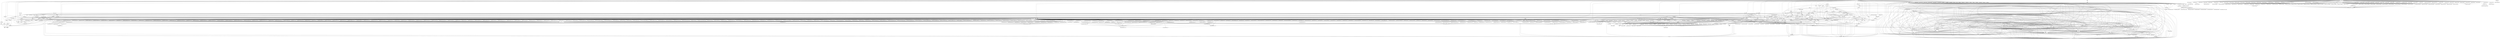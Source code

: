 digraph depends {
    node [shape=plaintext]
"angstrom-feed-configs" -> "opkg" [style=dotted]
"angstrom-packagegroup-boot" -> "angstrom-version"
"angstrom-packagegroup-boot" -> "packagegroup-boot"
"avahi-daemon" -> "base-files"
"avahi-daemon" -> "base-passwd"
"avahi-daemon" -> "libavahi-common3"
"avahi-daemon" -> "libavahi-core7"
"avahi-daemon" -> "libcap2"
"avahi-daemon" -> "libdaemon0"
"avahi-daemon" -> "libdbus-1-3"
"avahi-daemon" -> "libexpat1"
"avahi-daemon" -> "libnss-mdns" [style=dotted]
"avahi-daemon" -> "shadow"
"avahi-utils" -> "libavahi-client3"
"avahi-utils" -> "libavahi-common3"
"bash" -> "base-files"
"bash" -> "libtinfo5"
"bluez5" -> "libdbus-1-3"
"bluez5" -> "libglib-2.0-0"
"bluez5" -> "libreadline7"
"bluez5" -> "libudev1"
"busybox" -> "busybox-syslog" [style=dotted]
"busybox" -> "busybox-udhcpc" [style=dotted]
"ca-certificates" -> "openssl"
"coreutils" -> "libattr1"
"coreutils" -> "libcap2"
"coreutils" -> "libgmp10"
"cpufreq-tweaks" -> "cpufrequtils"
"curl" -> "libcurl4"
"dbus-1" -> "base-files"
"dbus-1" -> "base-passwd"
"dbus-1" -> "libdbus-1-3"
"dbus-1" -> "libexpat1"
"dbus-1" -> "libsystemd0"
"dbus-1" -> "libx11-6"
"dbus-1" -> "shadow"
"dracut" -> "bash"
"dracut" -> "busybox" [style=dotted]
"dracut" -> "coreutils" [style=dotted]
"dracut" -> "cpio"
"dracut" -> "findutils"
"dracut" -> "kernel-modules" [style=dotted]
"dracut" -> "ldd"
"dracut" -> "libkmod2"
"dracut" -> "systemd"
"dracut" -> "util-linux"
"dracut" -> "util-linux-blkid"
"dracut" -> "util-linux-getopt"
"e2fsprogs-e2fsck" -> "libblkid1"
"e2fsprogs-e2fsck" -> "libcom-err2"
"e2fsprogs-e2fsck" -> "libe2p2"
"e2fsprogs-e2fsck" -> "libext2fs2"
"e2fsprogs-e2fsck" -> "libuuid1"
"e2fsprogs-resize2fs" -> "libcom-err2"
"e2fsprogs-resize2fs" -> "libe2p2"
"e2fsprogs-resize2fs" -> "libext2fs2"
"fixmac" -> "ranpwd"
"glibc-gconv-ibm850" -> "glibc-gconv"
"glibc-gconv-unicode" -> "glibc-gconv"
"glibc-gconv-utf-32" -> "glibc-gconv"
"glibc-localedata-en-gb" -> "glibc-localedata-en-us"
"glibc-localedata-en-gb" -> "glibc-localedata-i18n"
"glibc-localedata-en-gb" -> "glibc-localedata-iso14651-t1"
"glibc-localedata-en-gb" -> "glibc-localedata-translit-combining"
"glibc-localedata-en-us" -> "glibc-localedata-en-gb"
"glibc-localedata-en-us" -> "glibc-localedata-iso14651-t1"
"glibc-localedata-i18n" -> "glibc-localedata-iso14651-t1"
"glibc-localedata-i18n" -> "glibc-localedata-translit-neutral"
"glibc-localedata-iso14651-t1" -> "glibc-localedata-iso14651-t1-common"
"glibc-localedata-translit-neutral" -> "glibc-localedata-translit-circle"
"glibc-localedata-translit-neutral" -> "glibc-localedata-translit-cjk-compat"
"glibc-localedata-translit-neutral" -> "glibc-localedata-translit-compat"
"glibc-localedata-translit-neutral" -> "glibc-localedata-translit-font"
"glibc-localedata-translit-neutral" -> "glibc-localedata-translit-fraction"
"glibc-localedata-translit-neutral" -> "glibc-localedata-translit-narrow"
"glibc-localedata-translit-neutral" -> "glibc-localedata-translit-small"
"glibc-localedata-translit-neutral" -> "glibc-localedata-translit-wide"
"htop" -> "libncursesw5"
"htop" -> "libtinfo5"
"htop" -> "ncurses-terminfo"
"iptables" -> "kernel-module-iptable-filter" [style=dotted]
"iptables" -> "kernel-module-iptable-nat" [style=dotted]
"iptables" -> "kernel-module-ip-tables" [style=dotted]
"iptables" -> "kernel-module-ipt-masquerade" [style=dotted]
"iptables" -> "kernel-module-nf-conntrack-ipv4" [style=dotted]
"iptables" -> "kernel-module-nf-conntrack" [style=dotted]
"iptables" -> "kernel-module-nf-defrag-ipv4" [style=dotted]
"iptables" -> "kernel-module-nf-nat" [style=dotted]
"iptables" -> "kernel-module-x-tables" [style=dotted]
"iw" -> "libnl-3-200"
"iw" -> "libnl-genl-3-200"
"kernel-module-8021q-4.16.6" -> "kernel-module-garp-4.16.6"
"kernel-module-8021q-4.16.6" -> "kernel-module-mrp-4.16.6"
"kernel-module-adv7511-4.16.6" -> "kernel-module-cec-4.16.6"
"kernel-module-asix-4.16.6" -> "kernel-module-usbnet-4.16.6"
"kernel-module-authencesn-4.16.6" -> "kernel-module-authenc-4.16.6"
"kernel-module-ax88179-178a-4.16.6" -> "kernel-module-usbnet-4.16.6"
"kernel-module-bluetooth-4.16.6" -> "kernel-module-ecdh-generic-4.16.6"
"kernel-module-bluetooth-4.16.6" -> "kernel-module-rfkill-4.16.6"
"kernel-module-brcmfmac-4.16.6" -> "kernel-module-brcmutil-4.16.6"
"kernel-module-brcmfmac-4.16.6" -> "kernel-module-cfg80211-4.16.6"
"kernel-module-bridge-4.16.6" -> "kernel-module-ipv6-4.16.6"
"kernel-module-bridge-4.16.6" -> "kernel-module-llc-4.16.6"
"kernel-module-bridge-4.16.6" -> "kernel-module-stp-4.16.6"
"kernel-module-br-netfilter-4.16.6" -> "kernel-module-bridge-4.16.6"
"kernel-module-btrfs-4.16.6" -> "kernel-module-lzo-compress-4.16.6"
"kernel-module-btrfs-4.16.6" -> "kernel-module-raid6-pq-4.16.6"
"kernel-module-btrfs-4.16.6" -> "kernel-module-xor-4.16.6"
"kernel-module-btrfs-4.16.6" -> "kernel-module-zlib-deflate-4.16.6"
"kernel-module-btrfs-4.16.6" -> "kernel-module-zstd-compress-4.16.6"
"kernel-module-btrfs-4.16.6" -> "kernel-module-zstd-decompress-4.16.6"
"kernel-module-cdc-ether-4.16.6" -> "kernel-module-usbnet-4.16.6"
"kernel-module-cdc-ncm-4.16.6" -> "kernel-module-usbnet-4.16.6"
"kernel-module-cdc-subset-4.16.6" -> "kernel-module-usbnet-4.16.6"
"kernel-module-cfg80211-4.16.6" -> "kernel-module-rfkill-4.16.6"
"kernel-module-cuse-4.16.6" -> "kernel-module-fuse-4.16.6"
"kernel-module-dm9601-4.16.6" -> "kernel-module-usbnet-4.16.6"
"kernel-module-garp-4.16.6" -> "kernel-module-llc-4.16.6"
"kernel-module-garp-4.16.6" -> "kernel-module-stp-4.16.6"
"kernel-module-hci-uart-4.16.6" -> "kernel-module-bluetooth-4.16.6"
"kernel-module-hidp-4.16.6" -> "kernel-module-bluetooth-4.16.6"
"kernel-module-ip6table-filter-4.16.6" -> "kernel-module-ip6-tables-4.16.6"
"kernel-module-ip6table-filter-4.16.6" -> "kernel-module-x-tables-4.16.6"
"kernel-module-ip6table-mangle-4.16.6" -> "kernel-module-ip6-tables-4.16.6"
"kernel-module-ip6table-mangle-4.16.6" -> "kernel-module-ipv6-4.16.6"
"kernel-module-ip6table-mangle-4.16.6" -> "kernel-module-x-tables-4.16.6"
"kernel-module-ip6table-nat-4.16.6" -> "kernel-module-ip6-tables-4.16.6"
"kernel-module-ip6table-nat-4.16.6" -> "kernel-module-nf-nat-ipv6-4.16.6"
"kernel-module-ip6-tables-4.16.6" -> "kernel-module-x-tables-4.16.6"
"kernel-module-ip6t-masquerade-4.16.6" -> "kernel-module-nf-conntrack-4.16.6"
"kernel-module-ip6t-masquerade-4.16.6" -> "kernel-module-nf-nat-masquerade-ipv6-4.16.6"
"kernel-module-ip6t-masquerade-4.16.6" -> "kernel-module-x-tables-4.16.6"
"kernel-module-ip6t-reject-4.16.6" -> "kernel-module-nf-reject-ipv6-4.16.6"
"kernel-module-ip6t-reject-4.16.6" -> "kernel-module-x-tables-4.16.6"
"kernel-module-iptable-filter-4.16.6" -> "kernel-module-ip-tables-4.16.6"
"kernel-module-iptable-filter-4.16.6" -> "kernel-module-x-tables-4.16.6"
"kernel-module-iptable-mangle-4.16.6" -> "kernel-module-ip-tables-4.16.6"
"kernel-module-iptable-mangle-4.16.6" -> "kernel-module-x-tables-4.16.6"
"kernel-module-iptable-nat-4.16.6" -> "kernel-module-ip-tables-4.16.6"
"kernel-module-iptable-nat-4.16.6" -> "kernel-module-nf-nat-ipv4-4.16.6"
"kernel-module-ip-tables-4.16.6" -> "kernel-module-x-tables-4.16.6"
"kernel-module-ipt-masquerade-4.16.6" -> "kernel-module-nf-conntrack-4.16.6"
"kernel-module-ipt-masquerade-4.16.6" -> "kernel-module-nf-nat-masquerade-ipv4-4.16.6"
"kernel-module-ipt-masquerade-4.16.6" -> "kernel-module-x-tables-4.16.6"
"kernel-module-ipt-reject-4.16.6" -> "kernel-module-nf-reject-ipv4-4.16.6"
"kernel-module-ipt-reject-4.16.6" -> "kernel-module-x-tables-4.16.6"
"kernel-module-ir-jvc-decoder-4.16.6" -> "kernel-module-rc-core-4.16.6"
"kernel-module-ir-kbd-i2c-4.16.6" -> "kernel-module-rc-core-4.16.6"
"kernel-module-ir-mce-kbd-decoder-4.16.6" -> "kernel-module-rc-core-4.16.6"
"kernel-module-ir-nec-decoder-4.16.6" -> "kernel-module-rc-core-4.16.6"
"kernel-module-ir-rc5-decoder-4.16.6" -> "kernel-module-rc-core-4.16.6"
"kernel-module-ir-rc6-decoder-4.16.6" -> "kernel-module-rc-core-4.16.6"
"kernel-module-ir-sanyo-decoder-4.16.6" -> "kernel-module-rc-core-4.16.6"
"kernel-module-ir-sharp-decoder-4.16.6" -> "kernel-module-rc-core-4.16.6"
"kernel-module-ir-sony-decoder-4.16.6" -> "kernel-module-rc-core-4.16.6"
"kernel-module-ir-xmp-decoder-4.16.6" -> "kernel-module-rc-core-4.16.6"
"kernel-module-lima-4.16.6" -> "kernel-module-gpu-sched-4.16.6"
"kernel-module-mac80211-4.16.6" -> "kernel-module-cfg80211-4.16.6"
"kernel-module-macvtap-4.16.6" -> "kernel-module-macvlan-4.16.6"
"kernel-module-macvtap-4.16.6" -> "kernel-module-tap-4.16.6"
"kernel-module-mcs7830-4.16.6" -> "kernel-module-usbnet-4.16.6"
"kernel-module-meson-ir-4.16.6" -> "kernel-module-rc-core-4.16.6"
"kernel-module-meson-rng-4.16.6" -> "kernel-module-rng-core-4.16.6"
"kernel-module-net1080-4.16.6" -> "kernel-module-usbnet-4.16.6"
"kernel-module-nf-conntrack-4.16.6" -> "kernel-module-libcrc32c-4.16.6"
"kernel-module-nf-conntrack-ipv4-4.16.6" -> "kernel-module-nf-conntrack-4.16.6"
"kernel-module-nf-conntrack-ipv4-4.16.6" -> "kernel-module-nf-defrag-ipv4-4.16.6"
"kernel-module-nf-conntrack-ipv6-4.16.6" -> "kernel-module-ipv6-4.16.6"
"kernel-module-nf-conntrack-ipv6-4.16.6" -> "kernel-module-nf-conntrack-4.16.6"
"kernel-module-nf-conntrack-ipv6-4.16.6" -> "kernel-module-nf-defrag-ipv6-4.16.6"
"kernel-module-nf-defrag-ipv6-4.16.6" -> "kernel-module-ipv6-4.16.6"
"kernel-module-nf-log-ipv4-4.16.6" -> "kernel-module-nf-log-common-4.16.6"
"kernel-module-nf-log-ipv6-4.16.6" -> "kernel-module-nf-log-common-4.16.6"
"kernel-module-nf-nat-4.16.6" -> "kernel-module-libcrc32c-4.16.6"
"kernel-module-nf-nat-4.16.6" -> "kernel-module-nf-conntrack-4.16.6"
"kernel-module-nf-nat-ipv4-4.16.6" -> "kernel-module-nf-conntrack-4.16.6"
"kernel-module-nf-nat-ipv4-4.16.6" -> "kernel-module-nf-nat-4.16.6"
"kernel-module-nf-nat-ipv6-4.16.6" -> "kernel-module-ipv6-4.16.6"
"kernel-module-nf-nat-ipv6-4.16.6" -> "kernel-module-nf-conntrack-4.16.6"
"kernel-module-nf-nat-ipv6-4.16.6" -> "kernel-module-nf-nat-4.16.6"
"kernel-module-nf-nat-masquerade-ipv4-4.16.6" -> "kernel-module-nf-conntrack-4.16.6"
"kernel-module-nf-nat-masquerade-ipv4-4.16.6" -> "kernel-module-nf-nat-4.16.6"
"kernel-module-nf-nat-masquerade-ipv6-4.16.6" -> "kernel-module-ipv6-4.16.6"
"kernel-module-nf-nat-masquerade-ipv6-4.16.6" -> "kernel-module-nf-conntrack-4.16.6"
"kernel-module-nf-nat-masquerade-ipv6-4.16.6" -> "kernel-module-nf-nat-4.16.6"
"kernel-module-nf-reject-ipv6-4.16.6" -> "kernel-module-ipv6-4.16.6"
"kernel-module-p8022-4.16.6" -> "kernel-module-llc-4.16.6"
"kernel-module-plusb-4.16.6" -> "kernel-module-usbnet-4.16.6"
"kernel-module-psnap-4.16.6" -> "kernel-module-llc-4.16.6"
"kernel-module-rc-adstech-dvb-t-pci-4.16.6" -> "kernel-module-rc-core-4.16.6"
"kernel-module-rc-alink-dtu-m-4.16.6" -> "kernel-module-rc-core-4.16.6"
"kernel-module-rc-anysee-4.16.6" -> "kernel-module-rc-core-4.16.6"
"kernel-module-rc-apac-viewcomp-4.16.6" -> "kernel-module-rc-core-4.16.6"
"kernel-module-rc-astrometa-t2hybrid-4.16.6" -> "kernel-module-rc-core-4.16.6"
"kernel-module-rc-asus-pc39-4.16.6" -> "kernel-module-rc-core-4.16.6"
"kernel-module-rc-asus-ps3-100-4.16.6" -> "kernel-module-rc-core-4.16.6"
"kernel-module-rc-ati-tv-wonder-hd-600-4.16.6" -> "kernel-module-rc-core-4.16.6"
"kernel-module-rc-ati-x10-4.16.6" -> "kernel-module-rc-core-4.16.6"
"kernel-module-rc-avermedia-4.16.6" -> "kernel-module-rc-core-4.16.6"
"kernel-module-rc-avermedia-a16d-4.16.6" -> "kernel-module-rc-core-4.16.6"
"kernel-module-rc-avermedia-cardbus-4.16.6" -> "kernel-module-rc-core-4.16.6"
"kernel-module-rc-avermedia-dvbt-4.16.6" -> "kernel-module-rc-core-4.16.6"
"kernel-module-rc-avermedia-m135a-4.16.6" -> "kernel-module-rc-core-4.16.6"
"kernel-module-rc-avermedia-m733a-rm-k6-4.16.6" -> "kernel-module-rc-core-4.16.6"
"kernel-module-rc-avermedia-rm-ks-4.16.6" -> "kernel-module-rc-core-4.16.6"
"kernel-module-rc-avertv-303-4.16.6" -> "kernel-module-rc-core-4.16.6"
"kernel-module-rc-azurewave-ad-tu700-4.16.6" -> "kernel-module-rc-core-4.16.6"
"kernel-module-rc-behold-4.16.6" -> "kernel-module-rc-core-4.16.6"
"kernel-module-rc-behold-columbus-4.16.6" -> "kernel-module-rc-core-4.16.6"
"kernel-module-rc-budget-ci-old-4.16.6" -> "kernel-module-rc-core-4.16.6"
"kernel-module-rc-cec-4.16.6" -> "kernel-module-rc-core-4.16.6"
"kernel-module-rc-cinergy-1400-4.16.6" -> "kernel-module-rc-core-4.16.6"
"kernel-module-rc-cinergy-4.16.6" -> "kernel-module-rc-core-4.16.6"
"kernel-module-rc-d680-dmb-4.16.6" -> "kernel-module-rc-core-4.16.6"
"kernel-module-rc-delock-61959-4.16.6" -> "kernel-module-rc-core-4.16.6"
"kernel-module-rc-dib0700-nec-4.16.6" -> "kernel-module-rc-core-4.16.6"
"kernel-module-rc-dib0700-rc5-4.16.6" -> "kernel-module-rc-core-4.16.6"
"kernel-module-rc-digitalnow-tinytwin-4.16.6" -> "kernel-module-rc-core-4.16.6"
"kernel-module-rc-digittrade-4.16.6" -> "kernel-module-rc-core-4.16.6"
"kernel-module-rc-dm1105-nec-4.16.6" -> "kernel-module-rc-core-4.16.6"
"kernel-module-rc-dntv-live-dvb-t-4.16.6" -> "kernel-module-rc-core-4.16.6"
"kernel-module-rc-dntv-live-dvbt-pro-4.16.6" -> "kernel-module-rc-core-4.16.6"
"kernel-module-rc-dtt200u-4.16.6" -> "kernel-module-rc-core-4.16.6"
"kernel-module-rc-dvbsky-4.16.6" -> "kernel-module-rc-core-4.16.6"
"kernel-module-rc-dvico-mce-4.16.6" -> "kernel-module-rc-core-4.16.6"
"kernel-module-rc-dvico-portable-4.16.6" -> "kernel-module-rc-core-4.16.6"
"kernel-module-rc-em-terratec-4.16.6" -> "kernel-module-rc-core-4.16.6"
"kernel-module-rc-encore-enltv2-4.16.6" -> "kernel-module-rc-core-4.16.6"
"kernel-module-rc-encore-enltv-4.16.6" -> "kernel-module-rc-core-4.16.6"
"kernel-module-rc-encore-enltv-fm53-4.16.6" -> "kernel-module-rc-core-4.16.6"
"kernel-module-rc-evga-indtube-4.16.6" -> "kernel-module-rc-core-4.16.6"
"kernel-module-rc-eztv-4.16.6" -> "kernel-module-rc-core-4.16.6"
"kernel-module-rc-flydvb-4.16.6" -> "kernel-module-rc-core-4.16.6"
"kernel-module-rc-flyvideo-4.16.6" -> "kernel-module-rc-core-4.16.6"
"kernel-module-rc-fusionhdtv-mce-4.16.6" -> "kernel-module-rc-core-4.16.6"
"kernel-module-rc-gadmei-rm008z-4.16.6" -> "kernel-module-rc-core-4.16.6"
"kernel-module-rc-geekbox-4.16.6" -> "kernel-module-rc-core-4.16.6"
"kernel-module-rc-genius-tvgo-a11mce-4.16.6" -> "kernel-module-rc-core-4.16.6"
"kernel-module-rc-gotview7135-4.16.6" -> "kernel-module-rc-core-4.16.6"
"kernel-module-rc-hauppauge-4.16.6" -> "kernel-module-rc-core-4.16.6"
"kernel-module-rc-hisi-poplar-4.16.6" -> "kernel-module-rc-core-4.16.6"
"kernel-module-rc-hisi-tv-demo-4.16.6" -> "kernel-module-rc-core-4.16.6"
"kernel-module-rc-imon-mce-4.16.6" -> "kernel-module-rc-core-4.16.6"
"kernel-module-rc-imon-pad-4.16.6" -> "kernel-module-rc-core-4.16.6"
"kernel-module-rc-iodata-bctv7e-4.16.6" -> "kernel-module-rc-core-4.16.6"
"kernel-module-rc-it913x-v1-4.16.6" -> "kernel-module-rc-core-4.16.6"
"kernel-module-rc-it913x-v2-4.16.6" -> "kernel-module-rc-core-4.16.6"
"kernel-module-rc-kaiomy-4.16.6" -> "kernel-module-rc-core-4.16.6"
"kernel-module-rc-kworld-315u-4.16.6" -> "kernel-module-rc-core-4.16.6"
"kernel-module-rc-kworld-pc150u-4.16.6" -> "kernel-module-rc-core-4.16.6"
"kernel-module-rc-kworld-plus-tv-analog-4.16.6" -> "kernel-module-rc-core-4.16.6"
"kernel-module-rc-leadtek-y04g0051-4.16.6" -> "kernel-module-rc-core-4.16.6"
"kernel-module-rc-lme2510-4.16.6" -> "kernel-module-rc-core-4.16.6"
"kernel-module-rc-manli-4.16.6" -> "kernel-module-rc-core-4.16.6"
"kernel-module-rc-medion-x10-4.16.6" -> "kernel-module-rc-core-4.16.6"
"kernel-module-rc-medion-x10-digitainer-4.16.6" -> "kernel-module-rc-core-4.16.6"
"kernel-module-rc-medion-x10-or2x-4.16.6" -> "kernel-module-rc-core-4.16.6"
"kernel-module-rc-msi-digivox-ii-4.16.6" -> "kernel-module-rc-core-4.16.6"
"kernel-module-rc-msi-digivox-iii-4.16.6" -> "kernel-module-rc-core-4.16.6"
"kernel-module-rc-msi-tvanywhere-4.16.6" -> "kernel-module-rc-core-4.16.6"
"kernel-module-rc-msi-tvanywhere-plus-4.16.6" -> "kernel-module-rc-core-4.16.6"
"kernel-module-rc-nebula-4.16.6" -> "kernel-module-rc-core-4.16.6"
"kernel-module-rc-nec-terratec-cinergy-xs-4.16.6" -> "kernel-module-rc-core-4.16.6"
"kernel-module-rc-norwood-4.16.6" -> "kernel-module-rc-core-4.16.6"
"kernel-module-rc-npgtech-4.16.6" -> "kernel-module-rc-core-4.16.6"
"kernel-module-rc-pctv-sedna-4.16.6" -> "kernel-module-rc-core-4.16.6"
"kernel-module-rc-pinnacle-color-4.16.6" -> "kernel-module-rc-core-4.16.6"
"kernel-module-rc-pinnacle-grey-4.16.6" -> "kernel-module-rc-core-4.16.6"
"kernel-module-rc-pinnacle-pctv-hd-4.16.6" -> "kernel-module-rc-core-4.16.6"
"kernel-module-rc-pixelview-002t-4.16.6" -> "kernel-module-rc-core-4.16.6"
"kernel-module-rc-pixelview-4.16.6" -> "kernel-module-rc-core-4.16.6"
"kernel-module-rc-pixelview-mk12-4.16.6" -> "kernel-module-rc-core-4.16.6"
"kernel-module-rc-pixelview-new-4.16.6" -> "kernel-module-rc-core-4.16.6"
"kernel-module-rc-powercolor-real-angel-4.16.6" -> "kernel-module-rc-core-4.16.6"
"kernel-module-rc-proteus-2309-4.16.6" -> "kernel-module-rc-core-4.16.6"
"kernel-module-rc-purpletv-4.16.6" -> "kernel-module-rc-core-4.16.6"
"kernel-module-rc-pv951-4.16.6" -> "kernel-module-rc-core-4.16.6"
"kernel-module-rc-rc6-mce-4.16.6" -> "kernel-module-rc-core-4.16.6"
"kernel-module-rc-real-audio-220-32-keys-4.16.6" -> "kernel-module-rc-core-4.16.6"
"kernel-module-rc-reddo-4.16.6" -> "kernel-module-rc-core-4.16.6"
"kernel-module-rc-snapstream-firefly-4.16.6" -> "kernel-module-rc-core-4.16.6"
"kernel-module-rc-streamzap-4.16.6" -> "kernel-module-rc-core-4.16.6"
"kernel-module-rc-su3000-4.16.6" -> "kernel-module-rc-core-4.16.6"
"kernel-module-rc-tango-4.16.6" -> "kernel-module-rc-core-4.16.6"
"kernel-module-rc-tbs-nec-4.16.6" -> "kernel-module-rc-core-4.16.6"
"kernel-module-rc-technisat-ts35-4.16.6" -> "kernel-module-rc-core-4.16.6"
"kernel-module-rc-technisat-usb2-4.16.6" -> "kernel-module-rc-core-4.16.6"
"kernel-module-rc-terratec-cinergy-c-pci-4.16.6" -> "kernel-module-rc-core-4.16.6"
"kernel-module-rc-terratec-cinergy-s2-hd-4.16.6" -> "kernel-module-rc-core-4.16.6"
"kernel-module-rc-terratec-cinergy-xs-4.16.6" -> "kernel-module-rc-core-4.16.6"
"kernel-module-rc-terratec-slim-2-4.16.6" -> "kernel-module-rc-core-4.16.6"
"kernel-module-rc-terratec-slim-4.16.6" -> "kernel-module-rc-core-4.16.6"
"kernel-module-rc-tevii-nec-4.16.6" -> "kernel-module-rc-core-4.16.6"
"kernel-module-rc-tivo-4.16.6" -> "kernel-module-rc-core-4.16.6"
"kernel-module-rc-total-media-in-hand-02-4.16.6" -> "kernel-module-rc-core-4.16.6"
"kernel-module-rc-total-media-in-hand-4.16.6" -> "kernel-module-rc-core-4.16.6"
"kernel-module-rc-trekstor-4.16.6" -> "kernel-module-rc-core-4.16.6"
"kernel-module-rc-tt-1500-4.16.6" -> "kernel-module-rc-core-4.16.6"
"kernel-module-rc-twinhan1027-4.16.6" -> "kernel-module-rc-core-4.16.6"
"kernel-module-rc-twinhan-dtv-cab-ci-4.16.6" -> "kernel-module-rc-core-4.16.6"
"kernel-module-rc-videomate-m1f-4.16.6" -> "kernel-module-rc-core-4.16.6"
"kernel-module-rc-videomate-s350-4.16.6" -> "kernel-module-rc-core-4.16.6"
"kernel-module-rc-videomate-tv-pvr-4.16.6" -> "kernel-module-rc-core-4.16.6"
"kernel-module-rc-winfast-4.16.6" -> "kernel-module-rc-core-4.16.6"
"kernel-module-rc-winfast-usbii-deluxe-4.16.6" -> "kernel-module-rc-core-4.16.6"
"kernel-module-rc-zx-irdec-4.16.6" -> "kernel-module-rc-core-4.16.6"
"kernel-module-sit-4.16.6" -> "kernel-module-ip-tunnel-4.16.6"
"kernel-module-sit-4.16.6" -> "kernel-module-ipv6-4.16.6"
"kernel-module-sit-4.16.6" -> "kernel-module-tunnel4-4.16.6"
"kernel-modules" -> "kernel-module-8021q-4.16.6"
"kernel-modules" -> "kernel-module-adv7511-4.16.6"
"kernel-modules" -> "kernel-module-arc4-4.16.6"
"kernel-modules" -> "kernel-module-asix-4.16.6"
"kernel-modules" -> "kernel-module-at25-4.16.6"
"kernel-modules" -> "kernel-module-authenc-4.16.6"
"kernel-modules" -> "kernel-module-authencesn-4.16.6"
"kernel-modules" -> "kernel-module-ax88179-178a-4.16.6"
"kernel-modules" -> "kernel-module-bluetooth-4.16.6"
"kernel-modules" -> "kernel-module-brcmfmac-4.16.6"
"kernel-modules" -> "kernel-module-brcmutil-4.16.6"
"kernel-modules" -> "kernel-module-bridge-4.16.6"
"kernel-modules" -> "kernel-module-br-netfilter-4.16.6"
"kernel-modules" -> "kernel-module-btrfs-4.16.6"
"kernel-modules" -> "kernel-module-ccm-4.16.6"
"kernel-modules" -> "kernel-module-cdc-ether-4.16.6"
"kernel-modules" -> "kernel-module-cdc-ncm-4.16.6"
"kernel-modules" -> "kernel-module-cdc-subset-4.16.6"
"kernel-modules" -> "kernel-module-cec-4.16.6"
"kernel-modules" -> "kernel-module-cfg80211-4.16.6"
"kernel-modules" -> "kernel-module-ch7006-4.16.6"
"kernel-modules" -> "kernel-module-cmac-4.16.6"
"kernel-modules" -> "kernel-module-crypto-engine-4.16.6"
"kernel-modules" -> "kernel-module-ctr-4.16.6"
"kernel-modules" -> "kernel-module-cuse-4.16.6"
"kernel-modules" -> "kernel-module-dm9601-4.16.6"
"kernel-modules" -> "kernel-module-dvb-core-4.16.6"
"kernel-modules" -> "kernel-module-ecb-4.16.6"
"kernel-modules" -> "kernel-module-ecdh-generic-4.16.6"
"kernel-modules" -> "kernel-module-fuse-4.16.6"
"kernel-modules" -> "kernel-module-garp-4.16.6"
"kernel-modules" -> "kernel-module-gcm-4.16.6"
"kernel-modules" -> "kernel-module-ghash-generic-4.16.6"
"kernel-modules" -> "kernel-module-gpu-sched-4.16.6"
"kernel-modules" -> "kernel-module-hci-uart-4.16.6"
"kernel-modules" -> "kernel-module-hidp-4.16.6"
"kernel-modules" -> "kernel-module-ina2xx-4.16.6"
"kernel-modules" -> "kernel-module-ip6table-filter-4.16.6"
"kernel-modules" -> "kernel-module-ip6table-mangle-4.16.6"
"kernel-modules" -> "kernel-module-ip6table-nat-4.16.6"
"kernel-modules" -> "kernel-module-ip6-tables-4.16.6"
"kernel-modules" -> "kernel-module-ip6t-masquerade-4.16.6"
"kernel-modules" -> "kernel-module-ip6t-reject-4.16.6"
"kernel-modules" -> "kernel-module-iptable-filter-4.16.6"
"kernel-modules" -> "kernel-module-iptable-mangle-4.16.6"
"kernel-modules" -> "kernel-module-iptable-nat-4.16.6"
"kernel-modules" -> "kernel-module-ip-tables-4.16.6"
"kernel-modules" -> "kernel-module-ipt-masquerade-4.16.6"
"kernel-modules" -> "kernel-module-ipt-reject-4.16.6"
"kernel-modules" -> "kernel-module-ip-tunnel-4.16.6"
"kernel-modules" -> "kernel-module-ipv6-4.16.6"
"kernel-modules" -> "kernel-module-ir-jvc-decoder-4.16.6"
"kernel-modules" -> "kernel-module-ir-kbd-i2c-4.16.6"
"kernel-modules" -> "kernel-module-ir-mce-kbd-decoder-4.16.6"
"kernel-modules" -> "kernel-module-ir-nec-decoder-4.16.6"
"kernel-modules" -> "kernel-module-ir-rc5-decoder-4.16.6"
"kernel-modules" -> "kernel-module-ir-rc6-decoder-4.16.6"
"kernel-modules" -> "kernel-module-ir-sanyo-decoder-4.16.6"
"kernel-modules" -> "kernel-module-ir-sharp-decoder-4.16.6"
"kernel-modules" -> "kernel-module-ir-sony-decoder-4.16.6"
"kernel-modules" -> "kernel-module-ir-xmp-decoder-4.16.6"
"kernel-modules" -> "kernel-module-libcrc32c-4.16.6"
"kernel-modules" -> "kernel-module-lima-4.16.6"
"kernel-modules" -> "kernel-module-llc-4.16.6"
"kernel-modules" -> "kernel-module-lm90-4.16.6"
"kernel-modules" -> "kernel-module-lzo-compress-4.16.6"
"kernel-modules" -> "kernel-module-mac80211-4.16.6"
"kernel-modules" -> "kernel-module-macvlan-4.16.6"
"kernel-modules" -> "kernel-module-macvtap-4.16.6"
"kernel-modules" -> "kernel-module-mc44s803-4.16.6"
"kernel-modules" -> "kernel-module-mcs7830-4.16.6"
"kernel-modules" -> "kernel-module-media-4.16.6"
"kernel-modules" -> "kernel-module-meson-gxbb-wdt-4.16.6"
"kernel-modules" -> "kernel-module-meson-ir-4.16.6"
"kernel-modules" -> "kernel-module-meson-rng-4.16.6"
"kernel-modules" -> "kernel-module-meson-wdt-4.16.6"
"kernel-modules" -> "kernel-module-mrp-4.16.6"
"kernel-modules" -> "kernel-module-mt20xx-4.16.6"
"kernel-modules" -> "kernel-module-nbd-4.16.6"
"kernel-modules" -> "kernel-module-net1080-4.16.6"
"kernel-modules" -> "kernel-module-nf-conntrack-4.16.6"
"kernel-modules" -> "kernel-module-nf-conntrack-ipv4-4.16.6"
"kernel-modules" -> "kernel-module-nf-conntrack-ipv6-4.16.6"
"kernel-modules" -> "kernel-module-nf-defrag-ipv4-4.16.6"
"kernel-modules" -> "kernel-module-nf-defrag-ipv6-4.16.6"
"kernel-modules" -> "kernel-module-nf-log-common-4.16.6"
"kernel-modules" -> "kernel-module-nf-log-ipv4-4.16.6"
"kernel-modules" -> "kernel-module-nf-log-ipv6-4.16.6"
"kernel-modules" -> "kernel-module-nf-nat-4.16.6"
"kernel-modules" -> "kernel-module-nf-nat-ipv4-4.16.6"
"kernel-modules" -> "kernel-module-nf-nat-ipv6-4.16.6"
"kernel-modules" -> "kernel-module-nf-nat-masquerade-ipv4-4.16.6"
"kernel-modules" -> "kernel-module-nf-nat-masquerade-ipv6-4.16.6"
"kernel-modules" -> "kernel-module-nf-reject-ipv4-4.16.6"
"kernel-modules" -> "kernel-module-nf-reject-ipv6-4.16.6"
"kernel-modules" -> "kernel-module-nfs-layout-flexfiles-4.16.6"
"kernel-modules" -> "kernel-module-overlay-4.16.6"
"kernel-modules" -> "kernel-module-p8022-4.16.6"
"kernel-modules" -> "kernel-module-pegasus-4.16.6"
"kernel-modules" -> "kernel-module-plusb-4.16.6"
"kernel-modules" -> "kernel-module-psnap-4.16.6"
"kernel-modules" -> "kernel-module-pwm-meson-4.16.6"
"kernel-modules" -> "kernel-module-r8152-4.16.6"
"kernel-modules" -> "kernel-module-raid6-pq-4.16.6"
"kernel-modules" -> "kernel-module-rc-adstech-dvb-t-pci-4.16.6"
"kernel-modules" -> "kernel-module-rc-alink-dtu-m-4.16.6"
"kernel-modules" -> "kernel-module-rc-anysee-4.16.6"
"kernel-modules" -> "kernel-module-rc-apac-viewcomp-4.16.6"
"kernel-modules" -> "kernel-module-rc-astrometa-t2hybrid-4.16.6"
"kernel-modules" -> "kernel-module-rc-asus-pc39-4.16.6"
"kernel-modules" -> "kernel-module-rc-asus-ps3-100-4.16.6"
"kernel-modules" -> "kernel-module-rc-ati-tv-wonder-hd-600-4.16.6"
"kernel-modules" -> "kernel-module-rc-ati-x10-4.16.6"
"kernel-modules" -> "kernel-module-rc-avermedia-4.16.6"
"kernel-modules" -> "kernel-module-rc-avermedia-a16d-4.16.6"
"kernel-modules" -> "kernel-module-rc-avermedia-cardbus-4.16.6"
"kernel-modules" -> "kernel-module-rc-avermedia-dvbt-4.16.6"
"kernel-modules" -> "kernel-module-rc-avermedia-m135a-4.16.6"
"kernel-modules" -> "kernel-module-rc-avermedia-m733a-rm-k6-4.16.6"
"kernel-modules" -> "kernel-module-rc-avermedia-rm-ks-4.16.6"
"kernel-modules" -> "kernel-module-rc-avertv-303-4.16.6"
"kernel-modules" -> "kernel-module-rc-azurewave-ad-tu700-4.16.6"
"kernel-modules" -> "kernel-module-rc-behold-4.16.6"
"kernel-modules" -> "kernel-module-rc-behold-columbus-4.16.6"
"kernel-modules" -> "kernel-module-rc-budget-ci-old-4.16.6"
"kernel-modules" -> "kernel-module-rc-cec-4.16.6"
"kernel-modules" -> "kernel-module-rc-cinergy-1400-4.16.6"
"kernel-modules" -> "kernel-module-rc-cinergy-4.16.6"
"kernel-modules" -> "kernel-module-rc-core-4.16.6"
"kernel-modules" -> "kernel-module-rc-d680-dmb-4.16.6"
"kernel-modules" -> "kernel-module-rc-delock-61959-4.16.6"
"kernel-modules" -> "kernel-module-rc-dib0700-nec-4.16.6"
"kernel-modules" -> "kernel-module-rc-dib0700-rc5-4.16.6"
"kernel-modules" -> "kernel-module-rc-digitalnow-tinytwin-4.16.6"
"kernel-modules" -> "kernel-module-rc-digittrade-4.16.6"
"kernel-modules" -> "kernel-module-rc-dm1105-nec-4.16.6"
"kernel-modules" -> "kernel-module-rc-dntv-live-dvb-t-4.16.6"
"kernel-modules" -> "kernel-module-rc-dntv-live-dvbt-pro-4.16.6"
"kernel-modules" -> "kernel-module-rc-dtt200u-4.16.6"
"kernel-modules" -> "kernel-module-rc-dvbsky-4.16.6"
"kernel-modules" -> "kernel-module-rc-dvico-mce-4.16.6"
"kernel-modules" -> "kernel-module-rc-dvico-portable-4.16.6"
"kernel-modules" -> "kernel-module-rc-em-terratec-4.16.6"
"kernel-modules" -> "kernel-module-rc-encore-enltv2-4.16.6"
"kernel-modules" -> "kernel-module-rc-encore-enltv-4.16.6"
"kernel-modules" -> "kernel-module-rc-encore-enltv-fm53-4.16.6"
"kernel-modules" -> "kernel-module-rc-evga-indtube-4.16.6"
"kernel-modules" -> "kernel-module-rc-eztv-4.16.6"
"kernel-modules" -> "kernel-module-rc-flydvb-4.16.6"
"kernel-modules" -> "kernel-module-rc-flyvideo-4.16.6"
"kernel-modules" -> "kernel-module-rc-fusionhdtv-mce-4.16.6"
"kernel-modules" -> "kernel-module-rc-gadmei-rm008z-4.16.6"
"kernel-modules" -> "kernel-module-rc-geekbox-4.16.6"
"kernel-modules" -> "kernel-module-rc-genius-tvgo-a11mce-4.16.6"
"kernel-modules" -> "kernel-module-rc-gotview7135-4.16.6"
"kernel-modules" -> "kernel-module-rc-hauppauge-4.16.6"
"kernel-modules" -> "kernel-module-rc-hisi-poplar-4.16.6"
"kernel-modules" -> "kernel-module-rc-hisi-tv-demo-4.16.6"
"kernel-modules" -> "kernel-module-rc-imon-mce-4.16.6"
"kernel-modules" -> "kernel-module-rc-imon-pad-4.16.6"
"kernel-modules" -> "kernel-module-rc-iodata-bctv7e-4.16.6"
"kernel-modules" -> "kernel-module-rc-it913x-v1-4.16.6"
"kernel-modules" -> "kernel-module-rc-it913x-v2-4.16.6"
"kernel-modules" -> "kernel-module-rc-kaiomy-4.16.6"
"kernel-modules" -> "kernel-module-rc-kworld-315u-4.16.6"
"kernel-modules" -> "kernel-module-rc-kworld-pc150u-4.16.6"
"kernel-modules" -> "kernel-module-rc-kworld-plus-tv-analog-4.16.6"
"kernel-modules" -> "kernel-module-rc-leadtek-y04g0051-4.16.6"
"kernel-modules" -> "kernel-module-rc-lme2510-4.16.6"
"kernel-modules" -> "kernel-module-rc-manli-4.16.6"
"kernel-modules" -> "kernel-module-rc-medion-x10-4.16.6"
"kernel-modules" -> "kernel-module-rc-medion-x10-digitainer-4.16.6"
"kernel-modules" -> "kernel-module-rc-medion-x10-or2x-4.16.6"
"kernel-modules" -> "kernel-module-rc-msi-digivox-ii-4.16.6"
"kernel-modules" -> "kernel-module-rc-msi-digivox-iii-4.16.6"
"kernel-modules" -> "kernel-module-rc-msi-tvanywhere-4.16.6"
"kernel-modules" -> "kernel-module-rc-msi-tvanywhere-plus-4.16.6"
"kernel-modules" -> "kernel-module-rc-nebula-4.16.6"
"kernel-modules" -> "kernel-module-rc-nec-terratec-cinergy-xs-4.16.6"
"kernel-modules" -> "kernel-module-rc-norwood-4.16.6"
"kernel-modules" -> "kernel-module-rc-npgtech-4.16.6"
"kernel-modules" -> "kernel-module-rc-pctv-sedna-4.16.6"
"kernel-modules" -> "kernel-module-rc-pinnacle-color-4.16.6"
"kernel-modules" -> "kernel-module-rc-pinnacle-grey-4.16.6"
"kernel-modules" -> "kernel-module-rc-pinnacle-pctv-hd-4.16.6"
"kernel-modules" -> "kernel-module-rc-pixelview-002t-4.16.6"
"kernel-modules" -> "kernel-module-rc-pixelview-4.16.6"
"kernel-modules" -> "kernel-module-rc-pixelview-mk12-4.16.6"
"kernel-modules" -> "kernel-module-rc-pixelview-new-4.16.6"
"kernel-modules" -> "kernel-module-rc-powercolor-real-angel-4.16.6"
"kernel-modules" -> "kernel-module-rc-proteus-2309-4.16.6"
"kernel-modules" -> "kernel-module-rc-purpletv-4.16.6"
"kernel-modules" -> "kernel-module-rc-pv951-4.16.6"
"kernel-modules" -> "kernel-module-rc-rc6-mce-4.16.6"
"kernel-modules" -> "kernel-module-rc-real-audio-220-32-keys-4.16.6"
"kernel-modules" -> "kernel-module-rc-reddo-4.16.6"
"kernel-modules" -> "kernel-module-rc-snapstream-firefly-4.16.6"
"kernel-modules" -> "kernel-module-rc-streamzap-4.16.6"
"kernel-modules" -> "kernel-module-rc-su3000-4.16.6"
"kernel-modules" -> "kernel-module-rc-tango-4.16.6"
"kernel-modules" -> "kernel-module-rc-tbs-nec-4.16.6"
"kernel-modules" -> "kernel-module-rc-technisat-ts35-4.16.6"
"kernel-modules" -> "kernel-module-rc-technisat-usb2-4.16.6"
"kernel-modules" -> "kernel-module-rc-terratec-cinergy-c-pci-4.16.6"
"kernel-modules" -> "kernel-module-rc-terratec-cinergy-s2-hd-4.16.6"
"kernel-modules" -> "kernel-module-rc-terratec-cinergy-xs-4.16.6"
"kernel-modules" -> "kernel-module-rc-terratec-slim-2-4.16.6"
"kernel-modules" -> "kernel-module-rc-terratec-slim-4.16.6"
"kernel-modules" -> "kernel-module-rc-tevii-nec-4.16.6"
"kernel-modules" -> "kernel-module-rc-tivo-4.16.6"
"kernel-modules" -> "kernel-module-rc-total-media-in-hand-02-4.16.6"
"kernel-modules" -> "kernel-module-rc-total-media-in-hand-4.16.6"
"kernel-modules" -> "kernel-module-rc-trekstor-4.16.6"
"kernel-modules" -> "kernel-module-rc-tt-1500-4.16.6"
"kernel-modules" -> "kernel-module-rc-twinhan1027-4.16.6"
"kernel-modules" -> "kernel-module-rc-twinhan-dtv-cab-ci-4.16.6"
"kernel-modules" -> "kernel-module-rc-videomate-m1f-4.16.6"
"kernel-modules" -> "kernel-module-rc-videomate-s350-4.16.6"
"kernel-modules" -> "kernel-module-rc-videomate-tv-pvr-4.16.6"
"kernel-modules" -> "kernel-module-rc-winfast-4.16.6"
"kernel-modules" -> "kernel-module-rc-winfast-usbii-deluxe-4.16.6"
"kernel-modules" -> "kernel-module-rc-zx-irdec-4.16.6"
"kernel-modules" -> "kernel-module-realtek-4.16.6"
"kernel-modules" -> "kernel-module-rfkill-4.16.6"
"kernel-modules" -> "kernel-module-rng-core-4.16.6"
"kernel-modules" -> "kernel-module-rtc-rk808-4.16.6"
"kernel-modules" -> "kernel-module-rtl8150-4.16.6"
"kernel-modules" -> "kernel-module-seqiv-4.16.6"
"kernel-modules" -> "kernel-module-sil164-4.16.6"
"kernel-modules" -> "kernel-module-sit-4.16.6"
"kernel-modules" -> "kernel-module-smsc75xx-4.16.6"
"kernel-modules" -> "kernel-module-smsc95xx-4.16.6"
"kernel-modules" -> "kernel-module-spidev-4.16.6"
"kernel-modules" -> "kernel-module-spi-meson-spifc-4.16.6"
"kernel-modules" -> "kernel-module-sr9800-4.16.6"
"kernel-modules" -> "kernel-module-stp-4.16.6"
"kernel-modules" -> "kernel-module-tap-4.16.6"
"kernel-modules" -> "kernel-module-tda18271-4.16.6"
"kernel-modules" -> "kernel-module-tda827x-4.16.6"
"kernel-modules" -> "kernel-module-tda8290-4.16.6"
"kernel-modules" -> "kernel-module-tda9887-4.16.6"
"kernel-modules" -> "kernel-module-tuner-simple-4.16.6"
"kernel-modules" -> "kernel-module-tuner-types-4.16.6"
"kernel-modules" -> "kernel-module-tuner-xc2028-4.16.6"
"kernel-modules" -> "kernel-module-tunnel4-4.16.6"
"kernel-modules" -> "kernel-module-usbnet-4.16.6"
"kernel-modules" -> "kernel-module-v4l2-common-4.16.6"
"kernel-modules" -> "kernel-module-v4l2-dv-timings-4.16.6"
"kernel-modules" -> "kernel-module-veth-4.16.6"
"kernel-modules" -> "kernel-module-videodev-4.16.6"
"kernel-modules" -> "kernel-module-virtio-crypto-4.16.6"
"kernel-modules" -> "kernel-module-wl18xx-4.16.6"
"kernel-modules" -> "kernel-module-wlcore-4.16.6"
"kernel-modules" -> "kernel-module-wlcore-sdio-4.16.6"
"kernel-modules" -> "kernel-module-xc4000-4.16.6"
"kernel-modules" -> "kernel-module-xc5000-4.16.6"
"kernel-modules" -> "kernel-module-xen-privcmd-4.16.6"
"kernel-modules" -> "kernel-module-xfrm6-mode-beet-4.16.6"
"kernel-modules" -> "kernel-module-xfrm6-mode-transport-4.16.6"
"kernel-modules" -> "kernel-module-xfrm6-mode-tunnel-4.16.6"
"kernel-modules" -> "kernel-module-xor-4.16.6"
"kernel-modules" -> "kernel-module-x-tables-4.16.6"
"kernel-modules" -> "kernel-module-xt-addrtype-4.16.6"
"kernel-modules" -> "kernel-module-xt-checksum-4.16.6"
"kernel-modules" -> "kernel-module-xt-conntrack-4.16.6"
"kernel-modules" -> "kernel-module-xt-log-4.16.6"
"kernel-modules" -> "kernel-module-xt-nat-4.16.6"
"kernel-modules" -> "kernel-module-xt-tcpudp-4.16.6"
"kernel-modules" -> "kernel-module-xxhash-4.16.6"
"kernel-modules" -> "kernel-module-zaurus-4.16.6"
"kernel-modules" -> "kernel-module-zlib-deflate-4.16.6"
"kernel-modules" -> "kernel-module-zstd-compress-4.16.6"
"kernel-modules" -> "kernel-module-zstd-decompress-4.16.6"
"kernel-module-smsc75xx-4.16.6" -> "kernel-module-usbnet-4.16.6"
"kernel-module-smsc95xx-4.16.6" -> "kernel-module-usbnet-4.16.6"
"kernel-module-sr9800-4.16.6" -> "kernel-module-usbnet-4.16.6"
"kernel-module-stp-4.16.6" -> "kernel-module-llc-4.16.6"
"kernel-module-tuner-simple-4.16.6" -> "kernel-module-tuner-types-4.16.6"
"kernel-module-v4l2-common-4.16.6" -> "kernel-module-videodev-4.16.6"
"kernel-module-videodev-4.16.6" -> "kernel-module-media-4.16.6"
"kernel-module-virtio-crypto-4.16.6" -> "kernel-module-crypto-engine-4.16.6"
"kernel-module-wl18xx-4.16.6" -> "kernel-module-cfg80211-4.16.6"
"kernel-module-wl18xx-4.16.6" -> "kernel-module-mac80211-4.16.6"
"kernel-module-wl18xx-4.16.6" -> "kernel-module-wlcore-4.16.6"
"kernel-module-wlcore-4.16.6" -> "kernel-module-cfg80211-4.16.6"
"kernel-module-wlcore-4.16.6" -> "kernel-module-mac80211-4.16.6"
"kernel-module-xfrm6-mode-beet-4.16.6" -> "kernel-module-ipv6-4.16.6"
"kernel-module-xfrm6-mode-tunnel-4.16.6" -> "kernel-module-ipv6-4.16.6"
"kernel-module-xt-addrtype-4.16.6" -> "kernel-module-x-tables-4.16.6"
"kernel-module-xt-checksum-4.16.6" -> "kernel-module-x-tables-4.16.6"
"kernel-module-xt-conntrack-4.16.6" -> "kernel-module-nf-conntrack-4.16.6"
"kernel-module-xt-conntrack-4.16.6" -> "kernel-module-x-tables-4.16.6"
"kernel-module-xt-log-4.16.6" -> "kernel-module-x-tables-4.16.6"
"kernel-module-xt-nat-4.16.6" -> "kernel-module-nf-conntrack-4.16.6"
"kernel-module-xt-nat-4.16.6" -> "kernel-module-nf-nat-4.16.6"
"kernel-module-xt-nat-4.16.6" -> "kernel-module-x-tables-4.16.6"
"kernel-module-xt-tcpudp-4.16.6" -> "kernel-module-x-tables-4.16.6"
"kernel-module-zaurus-4.16.6" -> "kernel-module-cdc-ether-4.16.6"
"kernel-module-zaurus-4.16.6" -> "kernel-module-usbnet-4.16.6"
"kernel-module-zstd-compress-4.16.6" -> "kernel-module-xxhash-4.16.6"
"kernel-module-zstd-decompress-4.16.6" -> "kernel-module-xxhash-4.16.6"
"kmod" -> "libz1"
"kodi-addon-inputstream-adaptive" -> "libexpat1"
"kodi-addon-inputstream-adaptive" -> "libkodiplatform18.0"
"kodi-addon-inputstream-adaptive" -> "libstdc++6"
"kodi-addon-pvr-hts" -> "libkodiplatform18.0"
"kodi-addon-pvr-hts" -> "libstdc++6"
"kodi" -> "bluez5"
"kodi" -> "glibc-charmap-ibm850" [style=dotted]
"kodi" -> "glibc-charmap-utf-8" [style=dotted]
"kodi" -> "glibc-gconv-ibm850" [style=dotted]
"kodi" -> "glibc-gconv-unicode" [style=dotted]
"kodi" -> "glibc-gconv-utf-32" [style=dotted]
"kodi" -> "glibc-localedata-en-us" [style=dotted]
"kodi" -> "lcms"
"kodi" -> "libasound2"
"kodi" -> "libavahi-client3"
"kodi" -> "libavahi-common3"
"kodi" -> "libavcodec58"
"kodi" -> "libavfilter7"
"kodi" -> "libavformat58"
"kodi" -> "libavutil56"
"kodi" -> "libcap2"
"kodi" -> "libcdio16"
"kodi" -> "libcec" [style=dotted]
"kodi" -> "libcrypto1.0.2"
"kodi" -> "libcurl4"
"kodi" -> "libcurl4" [style=dotted]
"kodi" -> "libdbus-1-3"
"kodi" -> "libdrm2"
"kodi" -> "libegl-mesa"
"kodi" -> "libexpat1"
"kodi" -> "libfreetype6"
"kodi" -> "libfribidi0"
"kodi" -> "libgbm1"
"kodi" -> "libgles2-mesa"
"kodi" -> "libinput10"
"kodi" -> "libiso9660-10"
"kodi" -> "liblzo2-2"
"kodi" -> "libmicrohttpd12"
"kodi" -> "libnfs11.0.0" [style=dotted]
"kodi" -> "libpcre1"
"kodi" -> "libpcrecpp0"
"kodi" -> "libpostproc55"
"kodi" -> "libpulse0"
"kodi" -> "libpulse-mainloop-glib0"
"kodi" -> "libpulse-simple0"
"kodi" -> "libpython2.7-1.0"
"kodi" -> "libsmbclient0"
"kodi" -> "libsqlite3-0"
"kodi" -> "libssh"
"kodi" -> "libssl1.0.2"
"kodi" -> "libstdc++6"
"kodi" -> "libswresample3"
"kodi" -> "libswscale5"
"kodi" -> "libtag1"
"kodi" -> "libtinyxml2.6.2"
"kodi" -> "libudev1"
"kodi" -> "libuuid1"
"kodi" -> "libxkbcommon"
"kodi" -> "libxml2"
"kodi" -> "libxslt"
"kodi" -> "libz1"
"kodi" -> "python-compression" [style=dotted]
"kodi" -> "python-ctypes" [style=dotted]
"kodi" -> "python-difflib" [style=dotted]
"kodi" -> "python-html" [style=dotted]
"kodi" -> "python-json" [style=dotted]
"kodi" -> "python-lang" [style=dotted]
"kodi" -> "python-netclient" [style=dotted]
"kodi" -> "python-re" [style=dotted]
"kodi" -> "python-shell" [style=dotted]
"kodi" -> "python-sqlite3" [style=dotted]
"kodi" -> "python" [style=dotted]
"kodi" -> "python-xmlrpc" [style=dotted]
"kodi" -> "python-zlib" [style=dotted]
"kodi" -> "tzdata-africa" [style=dotted]
"kodi" -> "tzdata-americas" [style=dotted]
"kodi" -> "tzdata-antarctica" [style=dotted]
"kodi" -> "tzdata-arctic" [style=dotted]
"kodi" -> "tzdata-asia" [style=dotted]
"kodi" -> "tzdata-atlantic" [style=dotted]
"kodi" -> "tzdata-australia" [style=dotted]
"kodi" -> "tzdata-europe" [style=dotted]
"kodi" -> "tzdata-pacific" [style=dotted]
"lcms" -> "libjpeg62"
"lcms" -> "libtiff5"
"less" -> "libtinfo5"
"libacl1" -> "libattr1"
"libaddns-samba4" -> "libgenrand-samba4"
"libaddns-samba4" -> "libgssapi-krb5-2"
"libaddns-samba4" -> "libndr0"
"libaddns-samba4" -> "libsamba-debug-samba4"
"libaddns-samba4" -> "libsamba-errors1"
"libaddns-samba4" -> "libsamba-util0"
"libaddns-samba4" -> "libtalloc"
"libaddns-samba4" -> "samba-common"
"libarchive" -> "libbz2-1"
"libarchive" -> "liblzma5"
"libarchive" -> "liblzo2-2"
"libarchive" -> "libxml2"
"libarchive" -> "libz1"
"libasn1util-samba4" -> "libsamba-debug-samba4"
"libasn1util-samba4" -> "libsamba-util0"
"libasn1util-samba4" -> "libtalloc"
"libasn1util-samba4" -> "samba-common"
"libasound2" -> "alsa-conf"
"libauthkrb5-samba4" -> "libauth-sam-reply-samba4"
"libauthkrb5-samba4" -> "libcom-err2"
"libauthkrb5-samba4" -> "libgssapi-krb5-2"
"libauthkrb5-samba4" -> "libk5crypto3"
"libauthkrb5-samba4" -> "libkrb5-3"
"libauthkrb5-samba4" -> "libkrb5samba-samba4"
"libauthkrb5-samba4" -> "libndr0"
"libauthkrb5-samba4" -> "libndr-krb5pac0"
"libauthkrb5-samba4" -> "libsamba-debug-samba4"
"libauthkrb5-samba4" -> "libsamba-errors1"
"libauthkrb5-samba4" -> "libsamba-sockets-samba4"
"libauthkrb5-samba4" -> "libsamba-util0"
"libauthkrb5-samba4" -> "libtalloc"
"libauthkrb5-samba4" -> "libtevent0"
"libauthkrb5-samba4" -> "libtevent-util0"
"libauthkrb5-samba4" -> "samba-common"
"libauth-sam-reply-samba4" -> "libsamba-debug-samba4"
"libauth-sam-reply-samba4" -> "libsamba-security-samba4"
"libauth-sam-reply-samba4" -> "libsamba-util0"
"libauth-sam-reply-samba4" -> "libtalloc"
"libauth-sam-reply-samba4" -> "samba-common"
"libavahi-client3" -> "libavahi-common3"
"libavahi-client3" -> "libdbus-1-3"
"libavahi-core7" -> "libavahi-common3"
"libavcodec58" -> "libavutil56"
"libavcodec58" -> "liblzma5"
"libavcodec58" -> "libswresample3"
"libavcodec58" -> "libtheora"
"libavcodec58" -> "libx264-148"
"libavcodec58" -> "libz1"
"libavfilter7" -> "libavcodec58"
"libavfilter7" -> "libavformat58"
"libavfilter7" -> "libavutil56"
"libavfilter7" -> "libpostproc55"
"libavfilter7" -> "libswresample3"
"libavfilter7" -> "libswscale5"
"libavformat58" -> "libavcodec58"
"libavformat58" -> "libavutil56"
"libavformat58" -> "libbz2-1"
"libavformat58" -> "libz1"
"libblkid1" -> "libuuid1"
"libcec" -> "kernel-module-cdc-acm" [style=dotted]
"libcec" -> "libncurses5"
"libcec" -> "libstdc++6"
"libcec" -> "libtinfo5"
"libcec" -> "libudev1"
"libcec" -> "libx11-6"
"libcec" -> "libxrandr2"
"libcharset3-samba4" -> "libsamba3-util-samba4"
"libcharset3-samba4" -> "libsamba-util0"
"libcharset3-samba4" -> "libtalloc"
"libcharset3-samba4" -> "samba-common"
"libcliauth-samba4" -> "libasn1util-samba4"
"libcliauth-samba4" -> "libbsd0"
"libcliauth-samba4" -> "libdbwrap-samba4"
"libcliauth-samba4" -> "libgenrand-samba4"
"libcliauth-samba4" -> "libndr0"
"libcliauth-samba4" -> "libndr-samba-samba4"
"libcliauth-samba4" -> "libsamba-debug-samba4"
"libcliauth-samba4" -> "libsamba-errors1"
"libcliauth-samba4" -> "libsamba-hostconfig0"
"libcliauth-samba4" -> "libsamba-security-samba4"
"libcliauth-samba4" -> "libsamba-util0"
"libcliauth-samba4" -> "libtalloc"
"libcliauth-samba4" -> "libtdb1"
"libcliauth-samba4" -> "libutil-tdb-samba4"
"libcliauth-samba4" -> "samba-common"
"libcli-cldap-samba4" -> "libasn1util-samba4"
"libcli-cldap-samba4" -> "libcli-ldap-common-samba4"
"libcli-cldap-samba4" -> "libldb"
"libcli-cldap-samba4" -> "libndr0"
"libcli-cldap-samba4" -> "libndr-nbt0"
"libcli-cldap-samba4" -> "libsamba-debug-samba4"
"libcli-cldap-samba4" -> "libsamba-errors1"
"libcli-cldap-samba4" -> "libsamba-security-samba4"
"libcli-cldap-samba4" -> "libsamba-sockets-samba4"
"libcli-cldap-samba4" -> "libsamba-util0"
"libcli-cldap-samba4" -> "libtalloc"
"libcli-cldap-samba4" -> "libtevent0"
"libcli-cldap-samba4" -> "libtevent-util0"
"libcli-cldap-samba4" -> "samba-common"
"libcli-ldap-common-samba4" -> "libasn1util-samba4"
"libcli-ldap-common-samba4" -> "libldb"
"libcli-ldap-common-samba4" -> "libndr0"
"libcli-ldap-common-samba4" -> "libsamba-debug-samba4"
"libcli-ldap-common-samba4" -> "libsamba-errors1"
"libcli-ldap-common-samba4" -> "libsamba-security-samba4"
"libcli-ldap-common-samba4" -> "libsamba-util0"
"libcli-ldap-common-samba4" -> "libtalloc"
"libcli-ldap-common-samba4" -> "samba-common"
"libcli-nbt-samba4" -> "libndr0"
"libcli-nbt-samba4" -> "libndr-nbt0"
"libcli-nbt-samba4" -> "libsamba-debug-samba4"
"libcli-nbt-samba4" -> "libsamba-errors1"
"libcli-nbt-samba4" -> "libsamba-sockets-samba4"
"libcli-nbt-samba4" -> "libsamba-util0"
"libcli-nbt-samba4" -> "libtalloc"
"libcli-nbt-samba4" -> "libtevent0"
"libcli-nbt-samba4" -> "libtevent-util0"
"libcli-nbt-samba4" -> "samba-common"
"libcli-smb-common-samba4" -> "libbsd0"
"libcli-smb-common-samba4" -> "libgenrand-samba4"
"libcli-smb-common-samba4" -> "libgensec-samba4"
"libcli-smb-common-samba4" -> "libiov-buf-samba4"
"libcli-smb-common-samba4" -> "libndr0"
"libcli-smb-common-samba4" -> "libsamba-debug-samba4"
"libcli-smb-common-samba4" -> "libsamba-errors1"
"libcli-smb-common-samba4" -> "libsamba-sockets-samba4"
"libcli-smb-common-samba4" -> "libsamba-util0"
"libcli-smb-common-samba4" -> "libsmb-transport-samba4"
"libcli-smb-common-samba4" -> "libtalloc"
"libcli-smb-common-samba4" -> "libtevent0"
"libcli-smb-common-samba4" -> "libtevent-util0"
"libcli-smb-common-samba4" -> "samba-common"
"libcrypto1.0.2" -> "openssl-conf" [style=dotted]
"libcurl4" -> "ca-certificates" [style=dotted]
"libcurl4" -> "libcrypto1.0.2"
"libcurl4" -> "libssl1.0.2"
"libcurl4" -> "libz1"
"libdbus-1-3" -> "dbus-1" [style=dotted]
"libdbus-1-3" -> "libsystemd0"
"libdbwrap-samba4" -> "libsamba-debug-samba4"
"libdbwrap-samba4" -> "libsamba-errors1"
"libdbwrap-samba4" -> "libsamba-hostconfig0"
"libdbwrap-samba4" -> "libsamba-util0"
"libdbwrap-samba4" -> "libtalloc"
"libdbwrap-samba4" -> "libtdb1"
"libdbwrap-samba4" -> "libtdb-wrap-samba4"
"libdbwrap-samba4" -> "libutil-tdb-samba4"
"libdbwrap-samba4" -> "samba-common"
"libdcerpc-binding0" -> "libgensec-samba4"
"libdcerpc-binding0" -> "libndr0"
"libdcerpc-binding0" -> "libsamba-debug-samba4"
"libdcerpc-binding0" -> "libsamba-errors1"
"libdcerpc-binding0" -> "libsamba-sockets-samba4"
"libdcerpc-binding0" -> "libsamba-util0"
"libdcerpc-binding0" -> "libtalloc"
"libdcerpc-binding0" -> "libtevent0"
"libdcerpc-binding0" -> "libtevent-util0"
"libdcerpc-binding0" -> "samba-common"
"libdcerpc-samba-samba4" -> "libdcerpc-binding0"
"libdcerpc-samba-samba4" -> "libndr0"
"libdcerpc-samba-samba4" -> "libndr-samba-samba4"
"libdcerpc-samba-samba4" -> "libndr-standard0"
"libdcerpc-samba-samba4" -> "libtalloc"
"libdcerpc-samba-samba4" -> "libtevent0"
"libdcerpc-samba-samba4" -> "libtevent-util0"
"libdcerpc-samba-samba4" -> "samba-common"
"libegl-mesa" -> "libdrm2"
"libegl-mesa" -> "libexpat1"
"libegl-mesa" -> "libgbm1"
"libegl-mesa" -> "libglapi0"
"libegl-mesa" -> "libx11-6"
"libegl-mesa" -> "libx11-xcb1"
"libegl-mesa" -> "libxcb1"
"libegl-mesa" -> "libxcb-dri2-0"
"libegl-mesa" -> "libxcb-xfixes0"
"libegl-mesa" -> "libz1"
"libegl-mesa" -> "mesa-megadriver" [style=dotted]
"libegl-mesa" -> "wayland"
"libext2fs2" -> "libblkid1"
"libext2fs2" -> "libcom-err2"
"libfdisk1" -> "libblkid1"
"libfdisk1" -> "libuuid1"
"libflac8" -> "libogg0"
"libflag-mapping-samba4" -> "libsamba-debug-samba4"
"libflag-mapping-samba4" -> "samba-common"
"libfreetype6" -> "libz1"
"libfribidi0" -> "libglib-2.0-0"
"libgbm1" -> "libdrm2"
"libgbm1" -> "libexpat1"
"libgbm1" -> "libz1"
"libgbm1" -> "wayland"
"libgcrypt" -> "libcap2"
"libgcrypt" -> "libgpg-error0"
"libgenrand-samba4" -> "libsocket-blocking-samba4"
"libgenrand-samba4" -> "libsys-rw-samba4"
"libgenrand-samba4" -> "samba-common"
"libgensec-samba4" -> "libasn1util-samba4"
"libgensec-samba4" -> "libauthkrb5-samba4"
"libgensec-samba4" -> "libbsd0"
"libgensec-samba4" -> "libcliauth-samba4"
"libgensec-samba4" -> "libcom-err2"
"libgensec-samba4" -> "libgenrand-samba4"
"libgensec-samba4" -> "libgssapi-krb5-2"
"libgensec-samba4" -> "libkrb5samba-samba4"
"libgensec-samba4" -> "libndr0"
"libgensec-samba4" -> "libndr-samba-samba4"
"libgensec-samba4" -> "libsamba-credentials0"
"libgensec-samba4" -> "libsamba-debug-samba4"
"libgensec-samba4" -> "libsamba-errors1"
"libgensec-samba4" -> "libsamba-hostconfig0"
"libgensec-samba4" -> "libsamba-modules-samba4"
"libgensec-samba4" -> "libsamba-security-samba4"
"libgensec-samba4" -> "libsamba-sockets-samba4"
"libgensec-samba4" -> "libsamba-util0"
"libgensec-samba4" -> "libsamdb0"
"libgensec-samba4" -> "libtalloc"
"libgensec-samba4" -> "libtevent0"
"libgensec-samba4" -> "libtevent-util0"
"libgensec-samba4" -> "libtime-basic-samba4"
"libgensec-samba4" -> "libwbclient0"
"libgensec-samba4" -> "samba-common"
"libgles2-mesa" -> "libdrm2"
"libgles2-mesa" -> "libglapi0"
"libgles2-mesa" -> "mesa-megadriver" [style=dotted]
"libglib-2.0-0" -> "libffi6"
"libglib-2.0-0" -> "libmount1"
"libglib-2.0-0" -> "libpcre1"
"libglib-2.0-0" -> "libz1"
"libglib-2.0-0" -> "shared-mime-info" [style=dotted]
"libgnutls30" -> "libgmp10"
"libgnutls30" -> "libidn11"
"libgnutls30" -> "libunistring2"
"libgnutls30" -> "libz1"
"libgnutls30" -> "nettle"
"libgse-samba4" -> "libaddns-samba4"
"libgse-samba4" -> "libauthkrb5-samba4"
"libgse-samba4" -> "libbsd0"
"libgse-samba4" -> "libcharset3-samba4"
"libgse-samba4" -> "libcli-cldap-samba4"
"libgse-samba4" -> "libcli-nbt-samba4"
"libgse-samba4" -> "libcom-err2"
"libgse-samba4" -> "libgenrand-samba4"
"libgse-samba4" -> "libgensec-samba4"
"libgse-samba4" -> "libgssapi-krb5-2"
"libgse-samba4" -> "libkrb5-3"
"libgse-samba4" -> "libkrb5samba-samba4"
"libgse-samba4" -> "libldap-2.4-2"
"libgse-samba4" -> "libsamba3-util-samba4"
"libgse-samba4" -> "libsamba-credentials0"
"libgse-samba4" -> "libsamba-debug-samba4"
"libgse-samba4" -> "libsamba-errors1"
"libgse-samba4" -> "libsamba-sockets-samba4"
"libgse-samba4" -> "libsamba-util0"
"libgse-samba4" -> "libsecrets3-samba4"
"libgse-samba4" -> "libsmbconf0"
"libgse-samba4" -> "libtalloc"
"libgse-samba4" -> "libtevent0"
"libgse-samba4" -> "libtevent-util0"
"libgse-samba4" -> "samba-common"
"libgssapi-krb5-2" -> "libcom-err2"
"libgssapi-krb5-2" -> "libk5crypto3"
"libgssapi-krb5-2" -> "libkrb5-3"
"libgssapi-krb5-2" -> "libkrb5support0"
"libinput10" -> "libevdev"
"libinput10" -> "libudev1"
"libinput10" -> "mtdev"
"libinterfaces-samba4" -> "libbsd0"
"libinterfaces-samba4" -> "libsamba-debug-samba4"
"libinterfaces-samba4" -> "libtalloc"
"libinterfaces-samba4" -> "samba-common"
"libiov-buf-samba4" -> "samba-common"
"libiso9660-10" -> "libcdio16"
"libk5crypto3" -> "libkrb5support0"
"libkmod2" -> "libz1"
"libkodiplatform18.0" -> "libstdc++6"
"libkodiplatform18.0" -> "libtinyxml2.6.2"
"libkrb5-3" -> "libcom-err2"
"libkrb5-3" -> "libk5crypto3"
"libkrb5-3" -> "libkrb5support0"
"libkrb5samba-samba4" -> "libcom-err2"
"libkrb5samba-samba4" -> "libgssapi-krb5-2"
"libkrb5samba-samba4" -> "libk5crypto3"
"libkrb5samba-samba4" -> "libkrb5-3"
"libkrb5samba-samba4" -> "libsamba-debug-samba4"
"libkrb5samba-samba4" -> "libsamba-util0"
"libkrb5samba-samba4" -> "libtalloc"
"libkrb5samba-samba4" -> "samba-common"
"libldap-2.4-2" -> "libgcrypt"
"libldap-2.4-2" -> "libgnutls30"
"libldb" -> "libpopt0"
"libldb" -> "libtalloc"
"libldb" -> "libtdb1"
"libldb" -> "libtevent0"
"libldbsamba-samba4" -> "libasn1util-samba4"
"libldbsamba-samba4" -> "libldb"
"libldbsamba-samba4" -> "libndr0"
"libldbsamba-samba4" -> "libndr-samba-samba4"
"libldbsamba-samba4" -> "libndr-standard0"
"libldbsamba-samba4" -> "libsamba-debug-samba4"
"libldbsamba-samba4" -> "libsamba-errors1"
"libldbsamba-samba4" -> "libsamba-hostconfig0"
"libldbsamba-samba4" -> "libsamba-security-samba4"
"libldbsamba-samba4" -> "libsamba-util0"
"libldbsamba-samba4" -> "libsamdb-common-samba4"
"libldbsamba-samba4" -> "libtalloc"
"libldbsamba-samba4" -> "libtdb1"
"libldbsamba-samba4" -> "samba-common"
"liblibcli-lsa3-samba4" -> "libdcerpc-samba-samba4"
"liblibcli-lsa3-samba4" -> "libsamba-debug-samba4"
"liblibcli-lsa3-samba4" -> "libsamba-errors1"
"liblibcli-lsa3-samba4" -> "libsamba-security-samba4"
"liblibcli-lsa3-samba4" -> "libsamba-util0"
"liblibcli-lsa3-samba4" -> "libtalloc"
"liblibcli-lsa3-samba4" -> "samba-common"
"liblibsmb-samba4" -> "libasn1util-samba4"
"liblibsmb-samba4" -> "libbsd0"
"liblibsmb-samba4" -> "libcharset3-samba4"
"liblibsmb-samba4" -> "libcliauth-samba4"
"liblibsmb-samba4" -> "libcli-cldap-samba4"
"liblibsmb-samba4" -> "libcli-smb-common-samba4"
"liblibsmb-samba4" -> "libcom-err2"
"liblibsmb-samba4" -> "libgenrand-samba4"
"liblibsmb-samba4" -> "libgensec-samba4"
"liblibsmb-samba4" -> "libgse-samba4"
"liblibsmb-samba4" -> "libndr0"
"liblibsmb-samba4" -> "libndr-nbt0"
"liblibsmb-samba4" -> "libsamba3-util-samba4"
"liblibsmb-samba4" -> "libsamba-credentials0"
"liblibsmb-samba4" -> "libsamba-debug-samba4"
"liblibsmb-samba4" -> "libsamba-errors1"
"liblibsmb-samba4" -> "libsamba-hostconfig0"
"liblibsmb-samba4" -> "libsamba-security-samba4"
"liblibsmb-samba4" -> "libsamba-util0"
"liblibsmb-samba4" -> "libsmbconf0"
"liblibsmb-samba4" -> "libsmb-transport-samba4"
"liblibsmb-samba4" -> "libtalloc"
"liblibsmb-samba4" -> "libtevent0"
"liblibsmb-samba4" -> "libtevent-util0"
"liblibsmb-samba4" -> "libutil-cmdline-samba4"
"liblibsmb-samba4" -> "samba-common"
"libmessages-dgm-samba4" -> "libbsd0"
"libmessages-dgm-samba4" -> "libgenrand-samba4"
"libmessages-dgm-samba4" -> "libiov-buf-samba4"
"libmessages-dgm-samba4" -> "libmsghdr-samba4"
"libmessages-dgm-samba4" -> "libsamba-debug-samba4"
"libmessages-dgm-samba4" -> "libsocket-blocking-samba4"
"libmessages-dgm-samba4" -> "libtalloc"
"libmessages-dgm-samba4" -> "libtevent0"
"libmessages-dgm-samba4" -> "libtevent-util0"
"libmessages-dgm-samba4" -> "samba-common"
"libmessages-util-samba4" -> "libsamba-util0"
"libmessages-util-samba4" -> "samba-common"
"libmount1" -> "libblkid1"
"libmount1" -> "libuuid1"
"libmsghdr-samba4" -> "libiov-buf-samba4"
"libmsghdr-samba4" -> "samba-common"
"libmsrpc3-samba4" -> "libbsd0"
"libmsrpc3-samba4" -> "libcliauth-samba4"
"libmsrpc3-samba4" -> "libcli-smb-common-samba4"
"libmsrpc3-samba4" -> "libdbwrap-samba4"
"libmsrpc3-samba4" -> "libdcerpc-binding0"
"libmsrpc3-samba4" -> "libdcerpc-samba-samba4"
"libmsrpc3-samba4" -> "libgenrand-samba4"
"libmsrpc3-samba4" -> "libgensec-samba4"
"libmsrpc3-samba4" -> "libgse-samba4"
"libmsrpc3-samba4" -> "liblibsmb-samba4"
"libmsrpc3-samba4" -> "libndr0"
"libmsrpc3-samba4" -> "libndr-samba-samba4"
"libmsrpc3-samba4" -> "libndr-standard0"
"libmsrpc3-samba4" -> "libsamba3-util-samba4"
"libmsrpc3-samba4" -> "libsamba-credentials0"
"libmsrpc3-samba4" -> "libsamba-debug-samba4"
"libmsrpc3-samba4" -> "libsamba-errors1"
"libmsrpc3-samba4" -> "libsamba-hostconfig0"
"libmsrpc3-samba4" -> "libsamba-sockets-samba4"
"libmsrpc3-samba4" -> "libsamba-util0"
"libmsrpc3-samba4" -> "libsmbconf0"
"libmsrpc3-samba4" -> "libsocket-blocking-samba4"
"libmsrpc3-samba4" -> "libtalloc"
"libmsrpc3-samba4" -> "libtevent0"
"libmsrpc3-samba4" -> "libtevent-util0"
"libmsrpc3-samba4" -> "libutil-tdb-samba4"
"libmsrpc3-samba4" -> "samba-common"
"libncurses5" -> "libtinfo5"
"libncursesw5" -> "libtinfo5"
"libndr0" -> "libgenrand-samba4"
"libndr0" -> "libsamba-debug-samba4"
"libndr0" -> "libsamba-errors1"
"libndr0" -> "libsamba-util0"
"libndr0" -> "libtalloc"
"libndr0" -> "samba-common"
"libndr-krb5pac0" -> "libndr0"
"libndr-krb5pac0" -> "libndr-standard0"
"libndr-krb5pac0" -> "libsamba-security-samba4"
"libndr-krb5pac0" -> "libsamba-util0"
"libndr-krb5pac0" -> "libtalloc"
"libndr-krb5pac0" -> "samba-common"
"libndr-nbt0" -> "libndr0"
"libndr-nbt0" -> "libsamba-security-samba4"
"libndr-nbt0" -> "libsamba-util0"
"libndr-nbt0" -> "libtalloc"
"libndr-nbt0" -> "samba-common"
"libndr-samba-samba4" -> "libasn1util-samba4"
"libndr-samba-samba4" -> "libndr0"
"libndr-samba-samba4" -> "libndr-nbt0"
"libndr-samba-samba4" -> "libndr-standard0"
"libndr-samba-samba4" -> "libsamba-debug-samba4"
"libndr-samba-samba4" -> "libsamba-security-samba4"
"libndr-samba-samba4" -> "libsamba-util0"
"libndr-samba-samba4" -> "libtalloc"
"libndr-samba-samba4" -> "libz1"
"libndr-samba-samba4" -> "samba-common"
"libndr-standard0" -> "libndr0"
"libndr-standard0" -> "libsamba-security-samba4"
"libndr-standard0" -> "libsamba-util0"
"libndr-standard0" -> "libtalloc"
"libndr-standard0" -> "samba-common"
"libnl-genl-3-200" -> "libnl-3-200"
"libnss-mdns" -> "avahi-daemon"
"libopkg1" -> "libarchive"
"libopkg1" -> "libsolv0"
"libpam" -> "libpam-runtime-suffix" [style=dotted]
"libpam-runtime" -> "libpam-suffix"
"libpam-runtime" -> "pam-plugin-deny-suffix"
"libpam-runtime" -> "pam-plugin-permit-suffix"
"libpam-runtime" -> "pam-plugin-unix-suffix"
"libpam-runtime" -> "pam-plugin-warn-suffix"
"libpcrecpp0" -> "libpcre1"
"libpcrecpp0" -> "libstdc++6"
"libpostproc55" -> "libavutil56"
"libpulse0" -> "libcap2"
"libpulse0" -> "libdbus-1-3"
"libpulse0" -> "libice6"
"libpulse0" -> "libpulsecommon"
"libpulse0" -> "libsm6"
"libpulse0" -> "libsndfile1"
"libpulse0" -> "libsystemd0"
"libpulse0" -> "libx11-6"
"libpulse0" -> "libx11-xcb1"
"libpulse0" -> "libxcb1"
"libpulse0" -> "libxtst6"
"libpulsecommon" -> "libcap2"
"libpulsecommon" -> "libdbus-1-3"
"libpulsecommon" -> "libice6"
"libpulsecommon" -> "libsm6"
"libpulsecommon" -> "libsndfile1"
"libpulsecommon" -> "libsystemd0"
"libpulsecommon" -> "libx11-6"
"libpulsecommon" -> "libx11-xcb1"
"libpulsecommon" -> "libxcb1"
"libpulsecommon" -> "libxtst6"
"libpulse-mainloop-glib0" -> "libcap2"
"libpulse-mainloop-glib0" -> "libdbus-1-3"
"libpulse-mainloop-glib0" -> "libglib-2.0-0"
"libpulse-mainloop-glib0" -> "libice6"
"libpulse-mainloop-glib0" -> "libpulse0"
"libpulse-mainloop-glib0" -> "libpulsecommon"
"libpulse-mainloop-glib0" -> "libsm6"
"libpulse-mainloop-glib0" -> "libsndfile1"
"libpulse-mainloop-glib0" -> "libsystemd0"
"libpulse-mainloop-glib0" -> "libx11-6"
"libpulse-mainloop-glib0" -> "libx11-xcb1"
"libpulse-mainloop-glib0" -> "libxcb1"
"libpulse-mainloop-glib0" -> "libxtst6"
"libpulse-simple0" -> "libcap2"
"libpulse-simple0" -> "libdbus-1-3"
"libpulse-simple0" -> "libice6"
"libpulse-simple0" -> "libpulse0"
"libpulse-simple0" -> "libpulsecommon"
"libpulse-simple0" -> "libsm6"
"libpulse-simple0" -> "libsndfile1"
"libpulse-simple0" -> "libsystemd0"
"libpulse-simple0" -> "libx11-6"
"libpulse-simple0" -> "libx11-xcb1"
"libpulse-simple0" -> "libxcb1"
"libpulse-simple0" -> "libxtst6"
"libreadline7" -> "libtinfo5"
"libreplace-samba4" -> "samba-common"
"libsamba3-util-samba4" -> "libreplace-samba4"
"libsamba3-util-samba4" -> "libsamba-debug-samba4"
"libsamba3-util-samba4" -> "libsamba-util0"
"libsamba3-util-samba4" -> "libtalloc"
"libsamba3-util-samba4" -> "libutil-setid-samba4"
"libsamba3-util-samba4" -> "samba-common"
"libsamba-cluster-support-samba4" -> "libbsd0"
"libsamba-cluster-support-samba4" -> "libtalloc"
"libsamba-cluster-support-samba4" -> "libtdb1"
"libsamba-cluster-support-samba4" -> "libtevent0"
"libsamba-cluster-support-samba4" -> "samba-common"
"libsamba-credentials0" -> "libauthkrb5-samba4"
"libsamba-credentials0" -> "libbsd0"
"libsamba-credentials0" -> "libcliauth-samba4"
"libsamba-credentials0" -> "libcom-err2"
"libsamba-credentials0" -> "libdbwrap-samba4"
"libsamba-credentials0" -> "libgenrand-samba4"
"libsamba-credentials0" -> "libgssapi-krb5-2"
"libsamba-credentials0" -> "libkrb5-3"
"libsamba-credentials0" -> "libkrb5samba-samba4"
"libsamba-credentials0" -> "libldb"
"libsamba-credentials0" -> "libldbsamba-samba4"
"libsamba-credentials0" -> "libndr0"
"libsamba-credentials0" -> "libsamba-debug-samba4"
"libsamba-credentials0" -> "libsamba-errors1"
"libsamba-credentials0" -> "libsamba-hostconfig0"
"libsamba-credentials0" -> "libsamba-security-samba4"
"libsamba-credentials0" -> "libsamba-util0"
"libsamba-credentials0" -> "libsamdb-common-samba4"
"libsamba-credentials0" -> "libtalloc"
"libsamba-credentials0" -> "libutil-tdb-samba4"
"libsamba-credentials0" -> "samba-common"
"libsamba-debug-samba4" -> "libbsd0"
"libsamba-debug-samba4" -> "libsocket-blocking-samba4"
"libsamba-debug-samba4" -> "libsystemd0"
"libsamba-debug-samba4" -> "libtalloc"
"libsamba-debug-samba4" -> "libtime-basic-samba4"
"libsamba-debug-samba4" -> "samba-common"
"libsamba-errors1" -> "libtalloc"
"libsamba-errors1" -> "samba-common"
"libsamba-hostconfig0" -> "libsamba-debug-samba4"
"libsamba-hostconfig0" -> "libsamba-util0"
"libsamba-hostconfig0" -> "libserver-role-samba4"
"libsamba-hostconfig0" -> "libtalloc"
"libsamba-hostconfig0" -> "samba-common"
"libsamba-modules-samba4" -> "libsamba-debug-samba4"
"libsamba-modules-samba4" -> "libsamba-errors1"
"libsamba-modules-samba4" -> "libsamba-util0"
"libsamba-modules-samba4" -> "libtalloc"
"libsamba-modules-samba4" -> "samba-common"
"libsamba-security-samba4" -> "libbsd0"
"libsamba-security-samba4" -> "libndr0"
"libsamba-security-samba4" -> "libsamba-debug-samba4"
"libsamba-security-samba4" -> "libsamba-util0"
"libsamba-security-samba4" -> "libtalloc"
"libsamba-security-samba4" -> "samba-common"
"libsamba-sockets-samba4" -> "libbsd0"
"libsamba-sockets-samba4" -> "libinterfaces-samba4"
"libsamba-sockets-samba4" -> "libiov-buf-samba4"
"libsamba-sockets-samba4" -> "libndr-nbt0"
"libsamba-sockets-samba4" -> "libsamba-debug-samba4"
"libsamba-sockets-samba4" -> "libsamba-errors1"
"libsamba-sockets-samba4" -> "libsamba-util0"
"libsamba-sockets-samba4" -> "libsocket-blocking-samba4"
"libsamba-sockets-samba4" -> "libtalloc"
"libsamba-sockets-samba4" -> "libtevent0"
"libsamba-sockets-samba4" -> "samba-common"
"libsamba-util0" -> "libbsd0"
"libsamba-util0" -> "libgenrand-samba4"
"libsamba-util0" -> "libreplace-samba4"
"libsamba-util0" -> "libsamba-debug-samba4"
"libsamba-util0" -> "libsocket-blocking-samba4"
"libsamba-util0" -> "libsystemd0"
"libsamba-util0" -> "libtalloc"
"libsamba-util0" -> "libtevent0"
"libsamba-util0" -> "libtime-basic-samba4"
"libsamba-util0" -> "samba-common"
"libsamdb0" -> "libauthkrb5-samba4"
"libsamdb0" -> "libbsd0"
"libsamdb0" -> "libcliauth-samba4"
"libsamdb0" -> "libcli-ldap-common-samba4"
"libsamdb0" -> "libgenrand-samba4"
"libsamdb0" -> "libgssapi-krb5-2"
"libsamdb0" -> "libkrb5-3"
"libsamdb0" -> "libkrb5samba-samba4"
"libsamdb0" -> "libldb"
"libsamdb0" -> "libldbsamba-samba4"
"libsamdb0" -> "libndr0"
"libsamdb0" -> "libsamba-credentials0"
"libsamdb0" -> "libsamba-debug-samba4"
"libsamdb0" -> "libsamba-errors1"
"libsamdb0" -> "libsamba-hostconfig0"
"libsamdb0" -> "libsamba-security-samba4"
"libsamdb0" -> "libsamba-util0"
"libsamdb0" -> "libsamdb-common-samba4"
"libsamdb0" -> "libtalloc"
"libsamdb0" -> "samba-common"
"libsamdb-common-samba4" -> "libcli-ldap-common-samba4"
"libsamdb-common-samba4" -> "libflag-mapping-samba4"
"libsamdb-common-samba4" -> "libldb"
"libsamdb-common-samba4" -> "libndr0"
"libsamdb-common-samba4" -> "libndr-samba-samba4"
"libsamdb-common-samba4" -> "libsamba-debug-samba4"
"libsamdb-common-samba4" -> "libsamba-errors1"
"libsamdb-common-samba4" -> "libsamba-hostconfig0"
"libsamdb-common-samba4" -> "libsamba-security-samba4"
"libsamdb-common-samba4" -> "libsamba-sockets-samba4"
"libsamdb-common-samba4" -> "libsamba-util0"
"libsamdb-common-samba4" -> "libsocket-blocking-samba4"
"libsamdb-common-samba4" -> "libtalloc"
"libsamdb-common-samba4" -> "libtevent0"
"libsamdb-common-samba4" -> "libtevent-util0"
"libsamdb-common-samba4" -> "samba-common"
"libsecrets3-samba4" -> "libbsd0"
"libsecrets3-samba4" -> "libcliauth-samba4"
"libsecrets3-samba4" -> "libdbwrap-samba4"
"libsecrets3-samba4" -> "libgenrand-samba4"
"libsecrets3-samba4" -> "libkrb5-3"
"libsecrets3-samba4" -> "libkrb5samba-samba4"
"libsecrets3-samba4" -> "libndr0"
"libsecrets3-samba4" -> "libndr-standard0"
"libsecrets3-samba4" -> "libsamba3-util-samba4"
"libsecrets3-samba4" -> "libsamba-debug-samba4"
"libsecrets3-samba4" -> "libsamba-errors1"
"libsecrets3-samba4" -> "libsamba-security-samba4"
"libsecrets3-samba4" -> "libsamba-util0"
"libsecrets3-samba4" -> "libsmbconf0"
"libsecrets3-samba4" -> "libtalloc"
"libsecrets3-samba4" -> "libtime-basic-samba4"
"libsecrets3-samba4" -> "libutil-tdb-samba4"
"libsecrets3-samba4" -> "samba-common"
"libserver-id-db-samba4" -> "libsamba-util0"
"libserver-id-db-samba4" -> "libtalloc"
"libserver-id-db-samba4" -> "libtdb1"
"libserver-id-db-samba4" -> "libtdb-wrap-samba4"
"libserver-id-db-samba4" -> "libutil-tdb-samba4"
"libserver-id-db-samba4" -> "samba-common"
"libserver-role-samba4" -> "libsamba-debug-samba4"
"libserver-role-samba4" -> "samba-common"
"libsm6" -> "libice6"
"libsmbclient0" -> "libbsd0"
"libsmbclient0" -> "libcli-smb-common-samba4"
"libsmbclient0" -> "libdcerpc-samba-samba4"
"libsmbclient0" -> "libgse-samba4"
"libsmbclient0" -> "liblibcli-lsa3-samba4"
"libsmbclient0" -> "liblibsmb-samba4"
"libsmbclient0" -> "libmsrpc3-samba4"
"libsmbclient0" -> "libndr0"
"libsmbclient0" -> "libndr-standard0"
"libsmbclient0" -> "libsamba3-util-samba4"
"libsmbclient0" -> "libsamba-debug-samba4"
"libsmbclient0" -> "libsamba-errors1"
"libsmbclient0" -> "libsamba-security-samba4"
"libsmbclient0" -> "libsamba-util0"
"libsmbclient0" -> "libsecrets3-samba4"
"libsmbclient0" -> "libsmbconf0"
"libsmbclient0" -> "libtalloc"
"libsmbclient0" -> "libtevent0"
"libsmbclient0" -> "libtevent-util0"
"libsmbclient0" -> "libutil-cmdline-samba4"
"libsmbclient0" -> "samba-common"
"libsmbconf0" -> "libbsd0"
"libsmbconf0" -> "libcap2"
"libsmbconf0" -> "libcharset3-samba4"
"libsmbconf0" -> "libcli-smb-common-samba4"
"libsmbconf0" -> "libdbwrap-samba4"
"libsmbconf0" -> "libinterfaces-samba4"
"libsmbconf0" -> "libiov-buf-samba4"
"libsmbconf0" -> "libldap-2.4-2"
"libsmbconf0" -> "libmessages-dgm-samba4"
"libsmbconf0" -> "libmessages-util-samba4"
"libsmbconf0" -> "libndr0"
"libsmbconf0" -> "libndr-standard0"
"libsmbconf0" -> "libsamba3-util-samba4"
"libsmbconf0" -> "libsamba-cluster-support-samba4"
"libsmbconf0" -> "libsamba-debug-samba4"
"libsmbconf0" -> "libsamba-errors1"
"libsmbconf0" -> "libsamba-hostconfig0"
"libsmbconf0" -> "libsamba-security-samba4"
"libsmbconf0" -> "libsamba-sockets-samba4"
"libsmbconf0" -> "libsamba-util0"
"libsmbconf0" -> "libserver-id-db-samba4"
"libsmbconf0" -> "libserver-role-samba4"
"libsmbconf0" -> "libsmbd-shim-samba4"
"libsmbconf0" -> "libsmb-transport-samba4"
"libsmbconf0" -> "libsocket-blocking-samba4"
"libsmbconf0" -> "libsys-rw-samba4"
"libsmbconf0" -> "libtalloc"
"libsmbconf0" -> "libtalloc-report-samba4"
"libsmbconf0" -> "libtdb1"
"libsmbconf0" -> "libtdb-wrap-samba4"
"libsmbconf0" -> "libtevent0"
"libsmbconf0" -> "libtevent-util0"
"libsmbconf0" -> "libtime-basic-samba4"
"libsmbconf0" -> "libutil-reg-samba4"
"libsmbconf0" -> "libutil-setid-samba4"
"libsmbconf0" -> "libutil-tdb-samba4"
"libsmbconf0" -> "samba-common"
"libsmbd-shim-samba4" -> "samba-common"
"libsmb-transport-samba4" -> "libiov-buf-samba4"
"libsmb-transport-samba4" -> "libsocket-blocking-samba4"
"libsmb-transport-samba4" -> "libtalloc"
"libsmb-transport-samba4" -> "libtevent0"
"libsmb-transport-samba4" -> "libtevent-util0"
"libsmb-transport-samba4" -> "samba-common"
"libsndfile1" -> "libflac8"
"libsndfile1" -> "libogg0"
"libsndfile1" -> "libvorbis"
"libsocket-blocking-samba4" -> "samba-common"
"libssh" -> "libgcrypt"
"libssh" -> "libz1"
"libssl1.0.2" -> "libcrypto1.0.2"
"libswresample3" -> "libavutil56"
"libswscale5" -> "libavutil56"
"libsys-rw-samba4" -> "libiov-buf-samba4"
"libsys-rw-samba4" -> "samba-common"
"libsystemd0" -> "libcap2"
"libsystemd0" -> "lz4"
"libtag1" -> "libstdc++6"
"libtag1" -> "libz1"
"libtalloc" -> "libpython2.7-1.0"
"libtalloc-report-samba4" -> "libtalloc"
"libtalloc-report-samba4" -> "samba-common"
"libtdb-wrap-samba4" -> "libsamba-debug-samba4"
"libtdb-wrap-samba4" -> "libtalloc"
"libtdb-wrap-samba4" -> "libtdb1"
"libtdb-wrap-samba4" -> "samba-common"
"libtevent0" -> "libtalloc"
"libtevent-util0" -> "libsamba-errors1"
"libtevent-util0" -> "libtalloc"
"libtevent-util0" -> "libtevent0"
"libtevent-util0" -> "samba-common"
"libtheora" -> "libogg0"
"libtiff5" -> "libjpeg62"
"libtiff5" -> "liblzma5"
"libtiff5" -> "libz1"
"libtime-basic-samba4" -> "samba-common"
"libtinfo5" -> "ncurses-terminfo-base" [style=dotted]
"libtinyxml2.6.2" -> "libstdc++6"
"libudev1" -> "libcap2"
"libutil-cmdline-samba4" -> "libsamba-credentials0"
"libutil-cmdline-samba4" -> "libsamba-errors1"
"libutil-cmdline-samba4" -> "libsamba-hostconfig0"
"libutil-cmdline-samba4" -> "libsamba-util0"
"libutil-cmdline-samba4" -> "libsecrets3-samba4"
"libutil-cmdline-samba4" -> "libsmbconf0"
"libutil-cmdline-samba4" -> "libtalloc"
"libutil-cmdline-samba4" -> "samba-common"
"libutil-reg-samba4" -> "libndr0"
"libutil-reg-samba4" -> "libsamba-util0"
"libutil-reg-samba4" -> "samba-common"
"libutil-setid-samba4" -> "samba-common"
"libutil-tdb-samba4" -> "libtalloc"
"libutil-tdb-samba4" -> "libtdb1"
"libutil-tdb-samba4" -> "samba-common"
"libvorbis" -> "libogg0"
"libwbclient0" -> "libbsd0"
"libwbclient0" -> "libwinbind-client-samba4"
"libwbclient0" -> "samba-common"
"libwinbind-client-samba4" -> "libreplace-samba4"
"libwinbind-client-samba4" -> "samba-common"
"libx11-6" -> "libxcb1"
"libxcb1" -> "libxau6"
"libxcb1" -> "libxdmcp6"
"libxcb-dri2-0" -> "libxau6"
"libxcb-dri2-0" -> "libxcb1"
"libxcb-dri2-0" -> "libxdmcp6"
"libxcb-xfixes0" -> "libxau6"
"libxcb-xfixes0" -> "libxcb1"
"libxcb-xfixes0" -> "libxdmcp6"
"libxcb-xkb1" -> "libxau6"
"libxcb-xkb1" -> "libxcb1"
"libxcb-xkb1" -> "libxdmcp6"
"libxext6" -> "libx11-6"
"libxi6" -> "libx11-6"
"libxi6" -> "libxext6"
"libxkbcommon" -> "libxcb1"
"libxkbcommon" -> "libxcb-xkb1"
"libxml2" -> "libz1"
"libxrandr2" -> "libx11-6"
"libxrandr2" -> "libxext6"
"libxrandr2" -> "libxrender1"
"libxrender1" -> "libx11-6"
"libxslt" -> "libxml2"
"libxtst6" -> "libx11-6"
"libxtst6" -> "libxext6"
"libxtst6" -> "libxi6"
"linux-firmware-adsp-sst" -> "linux-firmware-adsp-sst-license"
"linux-firmware-ar3k" -> "linux-firmware-ar3k-license"
"linux-firmware-ar9170" -> "linux-firmware-atheros-license"
"linux-firmware-ath10k" -> "linux-firmware-ath10k-license"
"linux-firmware-ath6k" -> "linux-firmware-atheros-license"
"linux-firmware-ath9k" -> "linux-firmware-atheros-license"
"linux-firmware-bcm4329" -> "linux-firmware-broadcom-license"
"linux-firmware-bcm4330" -> "linux-firmware-broadcom-license"
"linux-firmware-bcm43340" -> "linux-firmware-broadcom-license"
"linux-firmware-bcm4334" -> "linux-firmware-broadcom-license"
"linux-firmware-bcm43362" -> "linux-firmware-broadcom-license"
"linux-firmware-bcm4339" -> "linux-firmware-broadcom-license"
"linux-firmware-bcm43430" -> "linux-firmware-broadcom-license"
"linux-firmware-bcm4354" -> "linux-firmware-broadcom-license"
"linux-firmware-bnx2-mips" -> "linux-firmware-whence-license"
"linux-firmware-carl9170" -> "linux-firmware-gplv2-license"
"linux-firmware-i915" -> "linux-firmware-i915-license"
"linux-firmware-ibt-11-5" -> "linux-firmware-ibt-license"
"linux-firmware-ibt-12-16" -> "linux-firmware-ibt-license"
"linux-firmware-ibt-hw-37-7" -> "linux-firmware-ibt-license"
"linux-firmware-ibt" -> "linux-firmware-ibt-11-5"
"linux-firmware-ibt" -> "linux-firmware-ibt-12-16"
"linux-firmware-ibt" -> "linux-firmware-ibt-hw-37-7"
"linux-firmware-ibt" -> "linux-firmware-ibt-hw-37-8"
"linux-firmware-ibt" -> "linux-firmware-ibt-license"
"linux-firmware-ibt" -> "linux-firmware-ibt-misc"
"linux-firmware-ibt-misc" -> "linux-firmware-ibt-license"
"linux-firmware-imx-sdma-imx6q" -> "linux-firmware-imx-sdma-license"
"linux-firmware-imx-sdma-imx7d" -> "linux-firmware-imx-sdma-license"
"linux-firmware-iwlwifi-135-6" -> "linux-firmware-iwlwifi-license"
"linux-firmware-iwlwifi-3160-10" -> "linux-firmware-iwlwifi-license"
"linux-firmware-iwlwifi-3160-12" -> "linux-firmware-iwlwifi-license"
"linux-firmware-iwlwifi-3160-13" -> "linux-firmware-iwlwifi-license"
"linux-firmware-iwlwifi-3160-16" -> "linux-firmware-iwlwifi-license"
"linux-firmware-iwlwifi-3160-17" -> "linux-firmware-iwlwifi-license"
"linux-firmware-iwlwifi-3160-7" -> "linux-firmware-iwlwifi-license"
"linux-firmware-iwlwifi-3160-8" -> "linux-firmware-iwlwifi-license"
"linux-firmware-iwlwifi-3160-9" -> "linux-firmware-iwlwifi-license"
"linux-firmware-iwlwifi-6000-4" -> "linux-firmware-iwlwifi-license"
"linux-firmware-iwlwifi-6000g2a-5" -> "linux-firmware-iwlwifi-license"
"linux-firmware-iwlwifi-6000g2a-6" -> "linux-firmware-iwlwifi-license"
"linux-firmware-iwlwifi-6000g2b-5" -> "linux-firmware-iwlwifi-license"
"linux-firmware-iwlwifi-6000g2b-6" -> "linux-firmware-iwlwifi-license"
"linux-firmware-iwlwifi-6050-4" -> "linux-firmware-iwlwifi-license"
"linux-firmware-iwlwifi-6050-5" -> "linux-firmware-iwlwifi-license"
"linux-firmware-iwlwifi-7260" -> "linux-firmware-iwlwifi-license"
"linux-firmware-iwlwifi-7265d" -> "linux-firmware-iwlwifi-7265"
"linux-firmware-iwlwifi-7265d" -> "linux-firmware-iwlwifi-license"
"linux-firmware-iwlwifi-7265" -> "linux-firmware-iwlwifi-license"
"linux-firmware-iwlwifi-8000c" -> "linux-firmware-iwlwifi-license"
"linux-firmware-iwlwifi-8265" -> "linux-firmware-iwlwifi-license"
"linux-firmware-iwlwifi" -> "linux-firmware-iwlwifi-135-6"
"linux-firmware-iwlwifi" -> "linux-firmware-iwlwifi-3160-10"
"linux-firmware-iwlwifi" -> "linux-firmware-iwlwifi-3160-12"
"linux-firmware-iwlwifi" -> "linux-firmware-iwlwifi-3160-13"
"linux-firmware-iwlwifi" -> "linux-firmware-iwlwifi-3160-16"
"linux-firmware-iwlwifi" -> "linux-firmware-iwlwifi-3160-17"
"linux-firmware-iwlwifi" -> "linux-firmware-iwlwifi-3160-7"
"linux-firmware-iwlwifi" -> "linux-firmware-iwlwifi-3160-8"
"linux-firmware-iwlwifi" -> "linux-firmware-iwlwifi-3160-9"
"linux-firmware-iwlwifi" -> "linux-firmware-iwlwifi-6000-4"
"linux-firmware-iwlwifi" -> "linux-firmware-iwlwifi-6000g2a-5"
"linux-firmware-iwlwifi" -> "linux-firmware-iwlwifi-6000g2a-6"
"linux-firmware-iwlwifi" -> "linux-firmware-iwlwifi-6000g2b-5"
"linux-firmware-iwlwifi" -> "linux-firmware-iwlwifi-6000g2b-6"
"linux-firmware-iwlwifi" -> "linux-firmware-iwlwifi-6050-4"
"linux-firmware-iwlwifi" -> "linux-firmware-iwlwifi-6050-5"
"linux-firmware-iwlwifi" -> "linux-firmware-iwlwifi-7260"
"linux-firmware-iwlwifi" -> "linux-firmware-iwlwifi-7265"
"linux-firmware-iwlwifi" -> "linux-firmware-iwlwifi-7265d"
"linux-firmware-iwlwifi" -> "linux-firmware-iwlwifi-8000c"
"linux-firmware-iwlwifi" -> "linux-firmware-iwlwifi-8265"
"linux-firmware-iwlwifi" -> "linux-firmware-iwlwifi-license"
"linux-firmware-iwlwifi" -> "linux-firmware-iwlwifi-misc"
"linux-firmware-iwlwifi-misc" -> "linux-firmware-iwlwifi-license"
"linux-firmware" -> "linux-firmware-adsp-sst"
"linux-firmware" -> "linux-firmware-adsp-sst-license"
"linux-firmware" -> "linux-firmware-ar3k"
"linux-firmware" -> "linux-firmware-ar3k-license"
"linux-firmware" -> "linux-firmware-ar9170"
"linux-firmware" -> "linux-firmware-ath10k"
"linux-firmware" -> "linux-firmware-ath10k-license"
"linux-firmware" -> "linux-firmware-ath6k"
"linux-firmware" -> "linux-firmware-ath9k"
"linux-firmware" -> "linux-firmware-atheros-license"
"linux-firmware" -> "linux-firmware-bcm4329"
"linux-firmware" -> "linux-firmware-bcm4330"
"linux-firmware" -> "linux-firmware-bcm4334"
"linux-firmware" -> "linux-firmware-bcm43340"
"linux-firmware" -> "linux-firmware-bcm43362"
"linux-firmware" -> "linux-firmware-bcm4339"
"linux-firmware" -> "linux-firmware-bcm43430"
"linux-firmware" -> "linux-firmware-bcm4354"
"linux-firmware" -> "linux-firmware-bnx2-mips"
"linux-firmware" -> "linux-firmware-broadcom-license"
"linux-firmware" -> "linux-firmware-carl9170"
"linux-firmware" -> "linux-firmware-gplv2-license"
"linux-firmware" -> "linux-firmware-i915"
"linux-firmware" -> "linux-firmware-i915-license"
"linux-firmware" -> "linux-firmware-ibt"
"linux-firmware" -> "linux-firmware-ibt-11-5"
"linux-firmware" -> "linux-firmware-ibt-12-16"
"linux-firmware" -> "linux-firmware-ibt-hw-37-7"
"linux-firmware" -> "linux-firmware-ibt-hw-37-8"
"linux-firmware" -> "linux-firmware-ibt-license"
"linux-firmware" -> "linux-firmware-ibt-misc"
"linux-firmware" -> "linux-firmware-imx-sdma-imx6q"
"linux-firmware" -> "linux-firmware-imx-sdma-imx7d"
"linux-firmware" -> "linux-firmware-imx-sdma-license"
"linux-firmware" -> "linux-firmware-iwlwifi"
"linux-firmware" -> "linux-firmware-iwlwifi-135-6"
"linux-firmware" -> "linux-firmware-iwlwifi-3160-10"
"linux-firmware" -> "linux-firmware-iwlwifi-3160-12"
"linux-firmware" -> "linux-firmware-iwlwifi-3160-13"
"linux-firmware" -> "linux-firmware-iwlwifi-3160-16"
"linux-firmware" -> "linux-firmware-iwlwifi-3160-17"
"linux-firmware" -> "linux-firmware-iwlwifi-3160-7"
"linux-firmware" -> "linux-firmware-iwlwifi-3160-8"
"linux-firmware" -> "linux-firmware-iwlwifi-3160-9"
"linux-firmware" -> "linux-firmware-iwlwifi-6000-4"
"linux-firmware" -> "linux-firmware-iwlwifi-6000g2a-5"
"linux-firmware" -> "linux-firmware-iwlwifi-6000g2a-6"
"linux-firmware" -> "linux-firmware-iwlwifi-6000g2b-5"
"linux-firmware" -> "linux-firmware-iwlwifi-6000g2b-6"
"linux-firmware" -> "linux-firmware-iwlwifi-6050-4"
"linux-firmware" -> "linux-firmware-iwlwifi-6050-5"
"linux-firmware" -> "linux-firmware-iwlwifi-7260"
"linux-firmware" -> "linux-firmware-iwlwifi-7265"
"linux-firmware" -> "linux-firmware-iwlwifi-7265d"
"linux-firmware" -> "linux-firmware-iwlwifi-8000c"
"linux-firmware" -> "linux-firmware-iwlwifi-8265"
"linux-firmware" -> "linux-firmware-iwlwifi-license"
"linux-firmware" -> "linux-firmware-iwlwifi-misc"
"linux-firmware" -> "linux-firmware-license"
"linux-firmware" -> "linux-firmware-marvell-license"
"linux-firmware" -> "linux-firmware-mt7601u"
"linux-firmware" -> "linux-firmware-mt7601u-license"
"linux-firmware" -> "linux-firmware-netronome"
"linux-firmware" -> "linux-firmware-netronome-license"
"linux-firmware" -> "linux-firmware-pcie8897"
"linux-firmware" -> "linux-firmware-pcie8997"
"linux-firmware" -> "linux-firmware-qat"
"linux-firmware" -> "linux-firmware-qat-license"
"linux-firmware" -> "linux-firmware-qca"
"linux-firmware" -> "linux-firmware-qcom-adreno-a3xx"
"linux-firmware" -> "linux-firmware-qcom-license"
"linux-firmware" -> "linux-firmware-qcom-venus-1.8"
"linux-firmware" -> "linux-firmware-radeon"
"linux-firmware" -> "linux-firmware-radeon-license"
"linux-firmware" -> "linux-firmware-ralink"
"linux-firmware" -> "linux-firmware-ralink-license"
"linux-firmware" -> "linux-firmware-rtl8188"
"linux-firmware" -> "linux-firmware-rtl8192ce"
"linux-firmware" -> "linux-firmware-rtl8192cu"
"linux-firmware" -> "linux-firmware-rtl8192su"
"linux-firmware" -> "linux-firmware-rtl8723"
"linux-firmware" -> "linux-firmware-rtl8821"
"linux-firmware" -> "linux-firmware-rtl-license"
"linux-firmware" -> "linux-firmware-sd8686"
"linux-firmware" -> "linux-firmware-sd8688"
"linux-firmware" -> "linux-firmware-sd8787"
"linux-firmware" -> "linux-firmware-sd8797"
"linux-firmware" -> "linux-firmware-sd8801"
"linux-firmware" -> "linux-firmware-sd8887"
"linux-firmware" -> "linux-firmware-sd8897"
"linux-firmware" -> "linux-firmware-ti-connectivity-license"
"linux-firmware" -> "linux-firmware-vt6656"
"linux-firmware" -> "linux-firmware-vt6656-license"
"linux-firmware" -> "linux-firmware-whence-license"
"linux-firmware" -> "linux-firmware-wl12xx"
"linux-firmware" -> "linux-firmware-wl18xx"
"linux-firmware-mt7601u" -> "linux-firmware-mt7601u-license"
"linux-firmware-netronome" -> "linux-firmware-netronome-license"
"linux-firmware-qat" -> "linux-firmware-qat-license"
"linux-firmware-qca" -> "linux-firmware-ath10k-license"
"linux-firmware-qcom-adreno-a3xx" -> "linux-firmware-qcom-license"
"linux-firmware-qcom-venus-1.8" -> "linux-firmware-qcom-license"
"linux-firmware-radeon" -> "linux-firmware-radeon-license"
"linux-firmware-ralink" -> "linux-firmware-ralink-license"
"linux-firmware-rtl8188" -> "linux-firmware-rtl-license"
"linux-firmware-rtl8192ce" -> "linux-firmware-rtl-license"
"linux-firmware-rtl8192cu" -> "linux-firmware-rtl-license"
"linux-firmware-rtl8192su" -> "linux-firmware-rtl-license"
"linux-firmware-rtl8723" -> "linux-firmware-rtl-license"
"linux-firmware-rtl8821" -> "linux-firmware-rtl-license"
"linux-firmware-sd8686" -> "linux-firmware-marvell-license"
"linux-firmware-sd8688" -> "linux-firmware-marvell-license"
"linux-firmware-sd8787" -> "linux-firmware-marvell-license"
"linux-firmware-sd8797" -> "linux-firmware-marvell-license"
"linux-firmware-sd8801" -> "linux-firmware-marvell-license"
"linux-firmware-sd8887" -> "linux-firmware-marvell-license"
"linux-firmware-sd8897" -> "linux-firmware-marvell-license"
"linux-firmware-vt6656" -> "linux-firmware-vt6656-license"
"linux-firmware-wl12xx" -> "linux-firmware-ti-connectivity-license"
"linux-firmware-wl18xx" -> "linux-firmware-ti-connectivity-license"
"linux-firmware-wl18xx" -> "linux-firmware-wl12xx"
"locale-base-en-us" -> "glibc-binary-localedata-en-us"
"mesa-megadriver" -> "libdrm2"
"mesa-megadriver" -> "libexpat1"
"mesa-megadriver" -> "libglapi0"
"mesa-megadriver" -> "libstdc++6"
"mesa-megadriver" -> "libz1"
"ncurses-terminfo" -> "ncurses-terminfo-base"
"nettle" -> "libgmp10"
"openssh-keygen" -> "libcrypto1.0.2"
"openssh-sshd" -> "base-files"
"openssh-sshd" -> "base-passwd"
"openssh-sshd" -> "libcrypto1.0.2"
"openssh-sshd" -> "libpam"
"openssh-sshd" -> "libz1"
"openssh-sshd" -> "openssh-keygen"
"openssh-sshd" -> "pam-plugin-keyinit"
"openssh-sshd" -> "pam-plugin-loginuid"
"openssh-sshd" -> "shadow"
"openssh-ssh" -> "libcrypto1.0.2"
"openssh-ssh" -> "libz1"
"openssl" -> "libcrypto1.0.2"
"openssl" -> "libssl1.0.2"
"openssl" -> "openssl-conf"
"opkg" -> "libarchive"
"opkg" -> "libopkg1"
"opkg" -> "opkg-arch-config"
"opkg" -> "wget"
"packagegroup-basic" -> "avahi-daemon"
"packagegroup-basic" -> "avahi-utils"
"packagegroup-basic" -> "bluez5" [style=dotted]
"packagegroup-basic" -> "cpufrequtils" [style=dotted]
"packagegroup-basic" -> "htop" [style=dotted]
"packagegroup-basic" -> "iw" [style=dotted]
"packagegroup-basic" -> "kernel-devicetree" [style=dotted]
"packagegroup-basic" -> "kernel-modules" [style=dotted]
"packagegroup-basic" -> "openssh-scp"
"packagegroup-basic" -> "openssh-sftp"
"packagegroup-basic" -> "openssh-sftp-server"
"packagegroup-basic" -> "openssh-ssh"
"packagegroup-basic" -> "openssh-sshd"
"packagegroup-basic" -> "tzdata" [style=dotted]
"packagegroup-basic" -> "usbutils" [style=dotted]
"packagegroup-basic" -> "wpa-supplicant" [style=dotted]
"packagegroup-boot" -> "base-files"
"packagegroup-boot" -> "base-passwd"
"packagegroup-boot" -> "busybox"
"packagegroup-boot" -> "kernel-devicetree"
"packagegroup-boot" -> "kernel" [style=dotted]
"packagegroup-boot" -> "netbase"
"packagegroup-boot" -> "u-boot-meson-gx"
"pam-plugin-deny" -> "libpam"
"pam-plugin-deny" -> "libpam-suffix"
"pam-plugin-env" -> "libpam"
"pam-plugin-env" -> "libpam-suffix"
"pam-plugin-faildelay" -> "libpam"
"pam-plugin-faildelay" -> "libpam-suffix"
"pam-plugin-group" -> "libpam"
"pam-plugin-group" -> "libpam-suffix"
"pam-plugin-keyinit" -> "libpam"
"pam-plugin-keyinit" -> "libpam-suffix"
"pam-plugin-lastlog" -> "libpam"
"pam-plugin-lastlog" -> "libpam-suffix"
"pam-plugin-limits" -> "libpam"
"pam-plugin-limits" -> "libpam-suffix"
"pam-plugin-loginuid" -> "libpam"
"pam-plugin-loginuid" -> "libpam-suffix"
"pam-plugin-mail" -> "libpam"
"pam-plugin-mail" -> "libpam-suffix"
"pam-plugin-motd" -> "libpam"
"pam-plugin-motd" -> "libpam-suffix"
"pam-plugin-nologin" -> "libpam"
"pam-plugin-nologin" -> "libpam-suffix"
"pam-plugin-permit" -> "libpam"
"pam-plugin-permit" -> "libpam-suffix"
"pam-plugin-rootok" -> "libpam"
"pam-plugin-rootok" -> "libpam-suffix"
"pam-plugin-securetty" -> "libpam"
"pam-plugin-securetty" -> "libpam-suffix"
"pam-plugin-shells" -> "libpam"
"pam-plugin-shells" -> "libpam-suffix"
"pam-plugin-unix" -> "libpam"
"pam-plugin-unix" -> "libpam-suffix"
"pam-plugin-warn" -> "libpam"
"pam-plugin-warn" -> "libpam-suffix"
"pigz" -> "libz1"
"procps" -> "libncurses5"
"procps" -> "libtinfo5"
"python-codecs" -> "libpython2.7-1.0"
"python-codecs" -> "python-core"
"python-codecs" -> "python-lang"
"python-compression" -> "libbz2-1"
"python-compression" -> "libpython2.7-1.0"
"python-compression" -> "python-core"
"python-compression" -> "python-zlib"
"python-contextlib" -> "python-core"
"python-core" -> "libpython2.7-1.0"
"python-core" -> "libz1"
"python-core" -> "python-lang"
"python-core" -> "python-re"
"python-core" -> "python-readline" [style=dotted]
"python-crypt" -> "libcrypto1.0.2"
"python-crypt" -> "libpython2.7-1.0"
"python-crypt" -> "openssl" [style=dotted]
"python-crypt" -> "python-core"
"python-ctypes" -> "libffi6"
"python-ctypes" -> "libpython2.7-1.0"
"python-ctypes" -> "python-core"
"python-datetime" -> "libpython2.7-1.0"
"python-datetime" -> "python-codecs"
"python-datetime" -> "python-core"
"python-difflib" -> "python-lang"
"python-difflib" -> "python-re"
"python-html" -> "python-core"
"python-io" -> "libcrypto1.0.2"
"python-io" -> "libpython2.7-1.0"
"python-io" -> "libssl1.0.2"
"python-io" -> "python-contextlib"
"python-io" -> "python-core"
"python-io" -> "python-math"
"python-io" -> "python-netclient"
"python-io" -> "python-textutils"
"python-json" -> "libpython2.7-1.0"
"python-json" -> "python-codecs"
"python-json" -> "python-core"
"python-json" -> "python-math"
"python-json" -> "python-re"
"python-lang" -> "libpython2.7-1.0"
"python-lang" -> "python-core"
"python-logging" -> "python-core"
"python-logging" -> "python-io"
"python-logging" -> "python-lang"
"python-logging" -> "python-pickle"
"python-logging" -> "python-stringold"
"python-math" -> "libpython2.7-1.0"
"python-math" -> "python-core"
"python-math" -> "python-crypt"
"python-mime" -> "python-core"
"python-mime" -> "python-io"
"python-netclient" -> "python-core"
"python-netclient" -> "python-crypt"
"python-netclient" -> "python-datetime"
"python-netclient" -> "python-io"
"python-netclient" -> "python-lang"
"python-netclient" -> "python-logging"
"python-netclient" -> "python-mime"
"python-netserver" -> "python-core"
"python-netserver" -> "python-netclient"
"python-netserver" -> "python-shell"
"python-netserver" -> "python-threading"
"python-pickle" -> "libpython2.7-1.0"
"python-pickle" -> "python-codecs"
"python-pickle" -> "python-core"
"python-pickle" -> "python-io"
"python-pickle" -> "python-re"
"python-readline" -> "libpython2.7-1.0"
"python-readline" -> "libreadline7"
"python-readline" -> "python-core"
"python-re" -> "python-core"
"python-shell" -> "python-core"
"python-shell" -> "python-re"
"python-sqlite3" -> "libpython2.7-1.0"
"python-sqlite3" -> "libsqlite3-0"
"python-sqlite3" -> "python-core"
"python-sqlite3" -> "python-crypt"
"python-sqlite3" -> "python-datetime"
"python-sqlite3" -> "python-io"
"python-sqlite3" -> "python-lang"
"python-sqlite3" -> "python-threading"
"python-sqlite3" -> "python-zlib"
"python-stringold" -> "libpython2.7-1.0"
"python-stringold" -> "python-core"
"python-stringold" -> "python-re"
"python-textutils" -> "libpython2.7-1.0"
"python-textutils" -> "python-core"
"python-textutils" -> "python-io"
"python-textutils" -> "python-re"
"python-textutils" -> "python-stringold"
"python-threading" -> "python-core"
"python-threading" -> "python-lang"
"python-xml" -> "libpython2.7-1.0"
"python-xml" -> "python-core"
"python-xml" -> "python-re"
"python-xmlrpc" -> "python-core"
"python-xmlrpc" -> "python-lang"
"python-xmlrpc" -> "python-netserver"
"python-xmlrpc" -> "python-xml"
"python-zlib" -> "libpython2.7-1.0"
"python-zlib" -> "libz1"
"python-zlib" -> "python-core"
"rsync" -> "libacl1"
"rsync" -> "libattr1"
"rsync" -> "libpopt0"
"screen" -> "base-files"
"screen" -> "libpam"
"screen" -> "libtinfo5"
"shadow-base" -> "libpam"
"shadow" -> "base-passwd"
"shadow" -> "libattr1"
"shadow" -> "libpam"
"shadow" -> "libpam-runtime"
"shadow" -> "pam-plugin-env"
"shadow" -> "pam-plugin-faildelay"
"shadow" -> "pam-plugin-group"
"shadow" -> "pam-plugin-lastlog"
"shadow" -> "pam-plugin-limits"
"shadow" -> "pam-plugin-mail"
"shadow" -> "pam-plugin-motd"
"shadow" -> "pam-plugin-nologin"
"shadow" -> "pam-plugin-rootok"
"shadow" -> "pam-plugin-securetty"
"shadow" -> "pam-plugin-shells"
"shadow" -> "shadow-base"
"shadow" -> "shadow-securetty"
"shadow" -> "util-linux-sulogin"
"shared-mime-info" -> "libglib-2.0-0"
"shared-mime-info" -> "libxml2"
"systemd-analyze" -> "libmount1"
"systemd-analyze" -> "libpam"
"systemd-analyze" -> "systemd"
"systemd" -> "base-files"
"systemd" -> "base-passwd"
"systemd-compat-units" -> "systemd"
"systemd-container" -> "iptables"
"systemd-container" -> "libacl1"
"systemd-container" -> "systemd"
"systemd" -> "dbus-1"
"systemd" -> "e2fsprogs-e2fsck" [style=dotted]
"systemd-extra-utils" -> "base-files"
"systemd-extra-utils" -> "base-passwd"
"systemd-extra-utils" -> "shadow"
"systemd-extra-utils" -> "systemd"
"systemd" -> "iptables"
"systemd" -> "kernel-module-autofs4" [style=dotted]
"systemd" -> "kernel-module-ipv6" [style=dotted]
"systemd" -> "kernel-module-unix" [style=dotted]
"systemd" -> "kmod"
"systemd" -> "less" [style=dotted]
"systemd" -> "libacl1"
"systemd" -> "libblkid1"
"systemd" -> "libcap2"
"systemd" -> "libidn11"
"systemd" -> "libkmod2"
"systemd" -> "libmount1"
"systemd" -> "libpam"
"systemd" -> "lz4"
"systemd" -> "os-release" [style=dotted]
"systemd" -> "pam-plugin-keyinit"
"systemd" -> "pam-plugin-loginuid"
"systemd" -> "pam-plugin-unix"
"systemd" -> "shadow"
"systemd" -> "systemd-compat-units" [style=dotted]
"systemd" -> "systemd-container"
"systemd" -> "systemd-extra-utils" [style=dotted]
"systemd" -> "systemd-serialgetty"
"systemd" -> "udev"
"systemd" -> "udev-hwdb" [style=dotted]
"systemd" -> "util-linux-agetty"
"systemd" -> "util-linux-fsck" [style=dotted]
"systemd" -> "util-linux-mount"
"systemd" -> "volatile-binds"
"udev-hwdb" -> "udev"
"udev" -> "libacl1"
"udev" -> "libblkid1"
"udev" -> "libkmod2"
"usbutils" -> "libudev1"
"usbutils" -> "libusb-1.0-0"
"usbutils" -> "udev-hwdb" [style=dotted]
"util-linux-blkid" -> "libblkid1"
"util-linux-cfdisk" -> "libfdisk1"
"util-linux-cfdisk" -> "libmount1"
"util-linux-cfdisk" -> "libncursesw5"
"util-linux-cfdisk" -> "libsmartcols1"
"util-linux-cfdisk" -> "libtinfo5"
"util-linux-fdisk" -> "libfdisk1"
"util-linux-fdisk" -> "libsmartcols1"
"util-linux-fdisk" -> "libtinfo5"
"util-linux-fsck" -> "libblkid1"
"util-linux-fsck" -> "libmount1"
"util-linux" -> "libblkid1"
"util-linux" -> "libmount1"
"util-linux" -> "libpam"
"util-linux" -> "libsmartcols1"
"util-linux" -> "libtinfo5"
"util-linux" -> "libuuid1"
"util-linux-losetup" -> "libsmartcols1"
"util-linux-lsblk" -> "libblkid1"
"util-linux-lsblk" -> "libmount1"
"util-linux-lsblk" -> "libsmartcols1"
"util-linux-mount" -> "libmount1"
"util-linux-mountpoint" -> "libmount1"
"util-linux-prlimit" -> "libsmartcols1"
"util-linux-runuser" -> "libpam"
"util-linux-sfdisk" -> "libfdisk1"
"util-linux-sfdisk" -> "libsmartcols1"
"util-linux-sfdisk" -> "libtinfo5"
"util-linux-su" -> "libpam"
"util-linux-swaponoff" -> "libblkid1"
"util-linux-swaponoff" -> "libmount1"
"util-linux-swaponoff" -> "libsmartcols1"
"util-linux-umount" -> "libmount1"
"util-linux" -> "util-linux-cfdisk" [style=dotted]
"util-linux" -> "util-linux-fdisk" [style=dotted]
"util-linux" -> "util-linux-ionice" [style=dotted]
"util-linux" -> "util-linux-losetup"
"util-linux" -> "util-linux-lsblk"
"util-linux" -> "util-linux-mkfs" [style=dotted]
"util-linux" -> "util-linux-mountpoint" [style=dotted]
"util-linux" -> "util-linux-mount" [style=dotted]
"util-linux" -> "util-linux-prlimit" [style=dotted]
"util-linux" -> "util-linux-readprofile" [style=dotted]
"util-linux" -> "util-linux-runuser"
"util-linux" -> "util-linux-sfdisk" [style=dotted]
"util-linux" -> "util-linux-su"
"util-linux" -> "util-linux-sulogin"
"util-linux" -> "util-linux-swaponoff"
"util-linux" -> "util-linux-switch-root" [style=dotted]
"util-linux" -> "util-linux-umount"
"wayland" -> "libffi6"
"wget" -> "ca-certificates" [style=dotted]
"wget" -> "libgnutls30"
"wget" -> "libpcre1"
"wget" -> "libz1"
"wget" -> "nettle"
"wpa-supplicant" -> "libdbus-1-3"
"wpa-supplicant" -> "libgcrypt"
"wpa-supplicant" -> "libgnutls30"
"wpa-supplicant" -> "libnl-3-200"
"wpa-supplicant" -> "libnl-genl-3-200"
"wpa-supplicant-passphrase" -> "libgcrypt"
"wpa-supplicant" -> "wpa-supplicant-cli" [style=dotted]
"wpa-supplicant" -> "wpa-supplicant-passphrase" [style=dotted]
}
